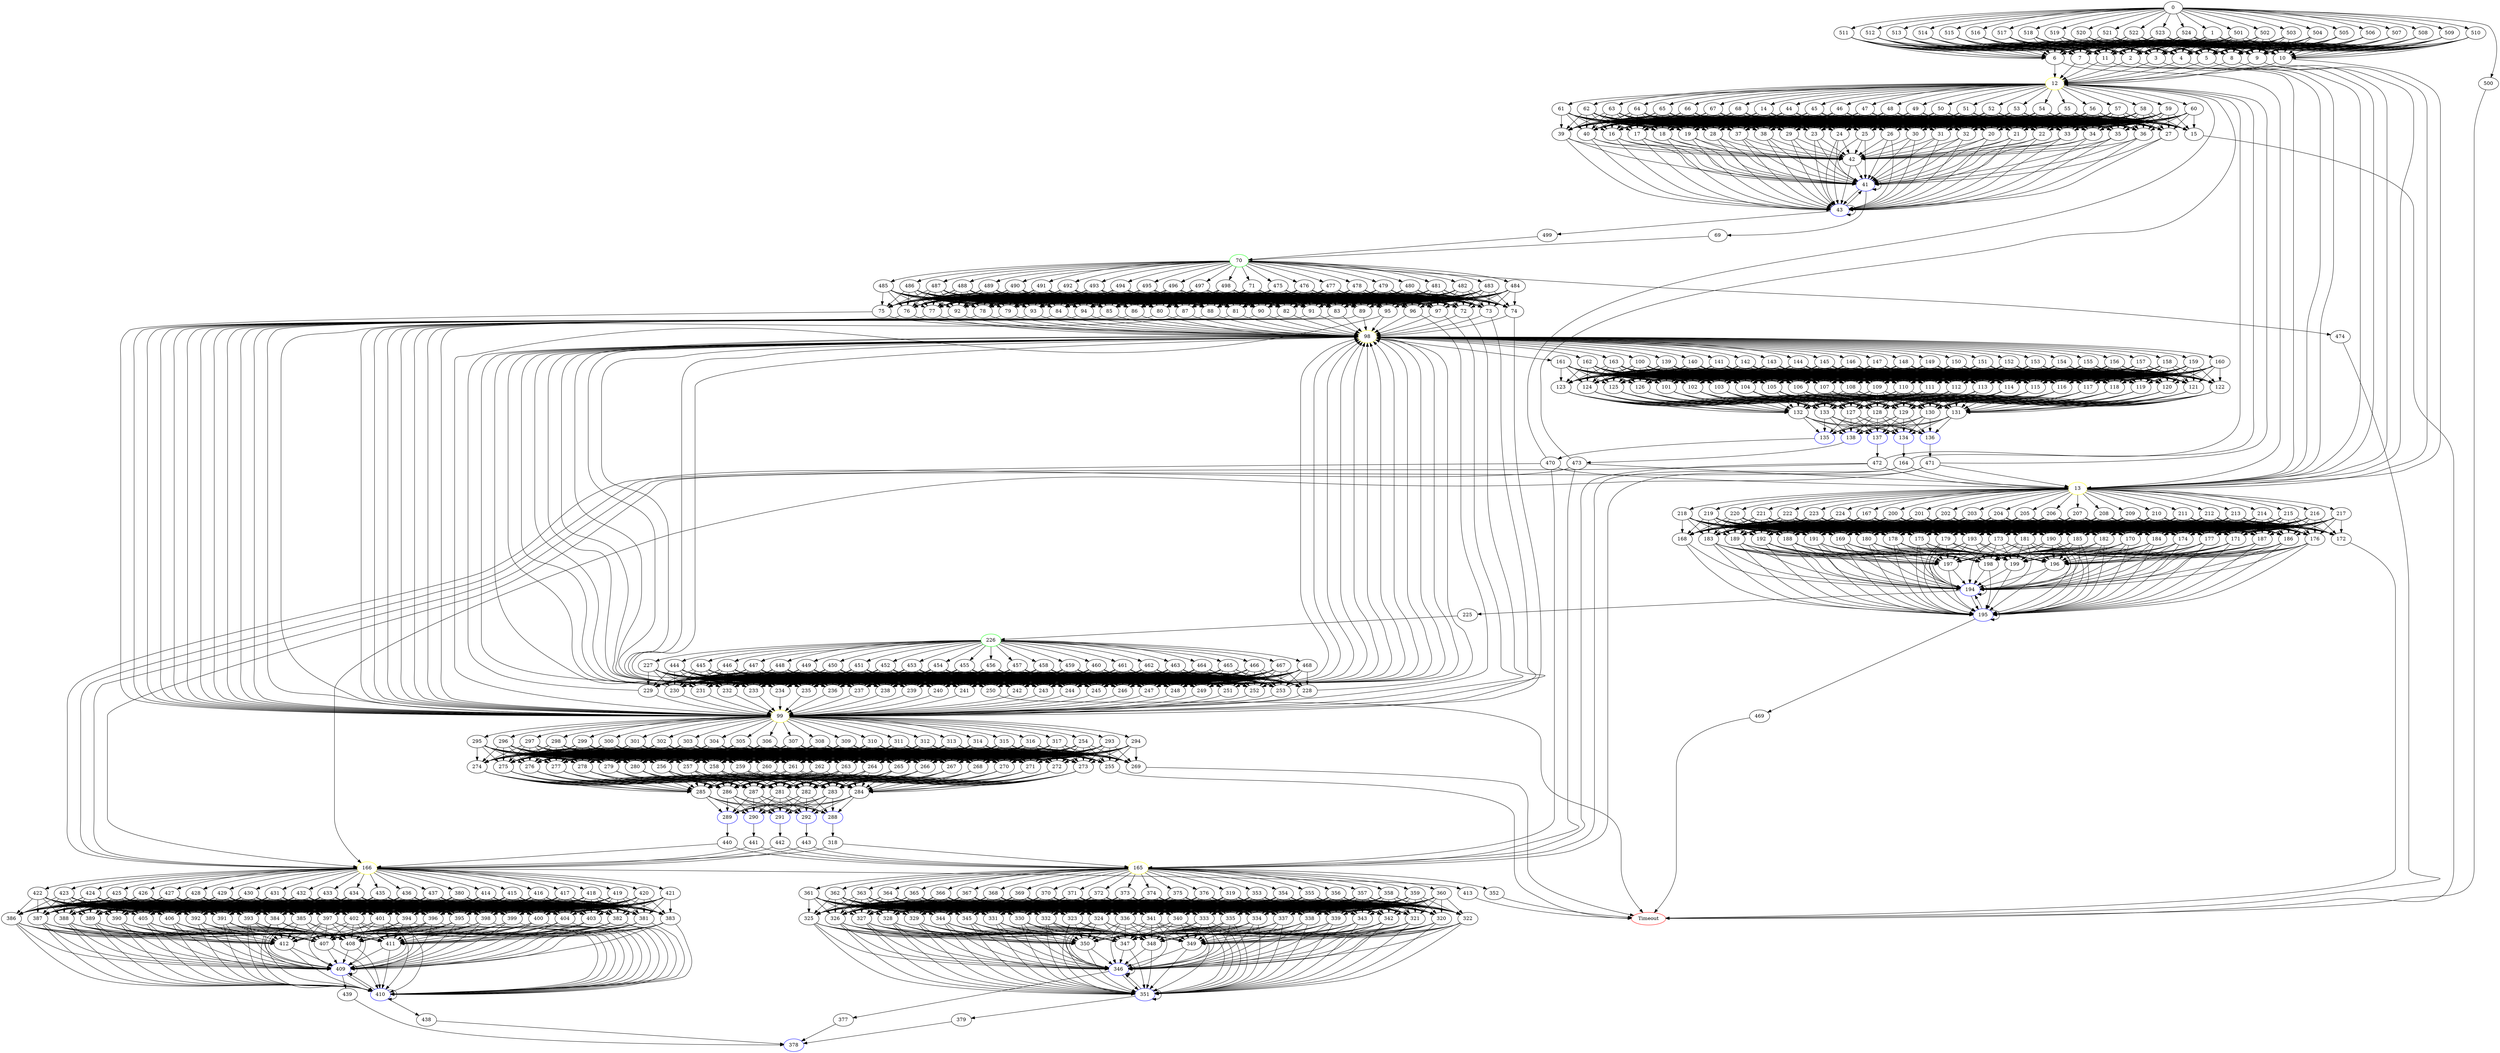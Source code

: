 digraph G {
	0 -> 1;
	0 -> 500;
	0 -> 501;
	0 -> 502;
	0 -> 503;
	0 -> 504;
	0 -> 505;
	0 -> 506;
	0 -> 507;
	0 -> 508;
	0 -> 509;
	0 -> 510;
	0 -> 511;
	0 -> 512;
	0 -> 513;
	0 -> 514;
	0 -> 515;
	0 -> 516;
	0 -> 517;
	0 -> 518;
	0 -> 519;
	0 -> 520;
	0 -> 521;
	0 -> 522;
	0 -> 523;
	0 -> 524;
	1 -> 2;
	1 -> 3;
	1 -> 4;
	1 -> 5;
	1 -> 6;
	1 -> 7;
	1 -> 8;
	1 -> 9;
	1 -> 10;
	1 -> 11;
	2 -> "12";
12 [color=yellow];
	2 -> "13";
13 [color=yellow];
	3 -> "12";
12 [color=yellow];
	3 -> "13";
13 [color=yellow];
	4 -> "12";
12 [color=yellow];
	4 -> "13";
13 [color=yellow];
	5 -> "12";
12 [color=yellow];
	5 -> "13";
13 [color=yellow];
	6 -> "12";
12 [color=yellow];
	6 -> "13";
13 [color=yellow];
	7 -> "12";
12 [color=yellow];
	7 -> "13";
13 [color=yellow];
	8 -> "12";
12 [color=yellow];
	8 -> "13";
13 [color=yellow];
	9 -> "12";
12 [color=yellow];
	9 -> "13";
13 [color=yellow];
	10 -> "12";
12 [color=yellow];
	10 -> "13";
13 [color=yellow];
	11 -> "12";
12 [color=yellow];
	11 -> "13";
13 [color=yellow];
	12 -> 14;
	12 -> 44;
	12 -> 45;
	12 -> 46;
	12 -> 47;
	12 -> 48;
	12 -> 49;
	12 -> 50;
	12 -> 51;
	12 -> 52;
	12 -> 53;
	12 -> 54;
	12 -> 55;
	12 -> 56;
	12 -> 57;
	12 -> 58;
	12 -> 59;
	12 -> 60;
	12 -> 61;
	12 -> 62;
	12 -> 63;
	12 -> 64;
	12 -> 65;
	12 -> 66;
	12 -> 67;
	12 -> 68;
	13 -> 167;
	13 -> 200;
	13 -> 201;
	13 -> 202;
	13 -> 203;
	13 -> 204;
	13 -> 205;
	13 -> 206;
	13 -> 207;
	13 -> 208;
	13 -> 209;
	13 -> 210;
	13 -> 211;
	13 -> 212;
	13 -> 213;
	13 -> 214;
	13 -> 215;
	13 -> 216;
	13 -> 217;
	13 -> 218;
	13 -> 219;
	13 -> 220;
	13 -> 221;
	13 -> 222;
	13 -> 223;
	13 -> 224;
	14 -> 15;
	14 -> 16;
	14 -> 17;
	14 -> 18;
	14 -> 19;
	14 -> 20;
	14 -> 21;
	14 -> 22;
	14 -> 23;
	14 -> 24;
	14 -> 25;
	14 -> 26;
	14 -> 27;
	14 -> 28;
	14 -> 29;
	14 -> 30;
	14 -> 31;
	14 -> 32;
	14 -> 33;
	14 -> 34;
	14 -> 35;
	14 -> 36;
	14 -> 37;
	14 -> 38;
	14 -> 39;
	14 -> 40;
	15 -> "Timeout";
Timeout [color=red];
	16 -> "41";
41 [color=blue];
	16 -> 42;
	16 -> "43";
43 [color=blue];
	17 -> "41";
41 [color=blue];
	17 -> 42;
	17 -> "43";
43 [color=blue];
	18 -> "41";
41 [color=blue];
	18 -> 42;
	18 -> "43";
43 [color=blue];
	19 -> "41";
41 [color=blue];
	19 -> 42;
	19 -> "43";
43 [color=blue];
	20 -> "41";
41 [color=blue];
	20 -> 42;
	20 -> "43";
43 [color=blue];
	21 -> "41";
41 [color=blue];
	21 -> 42;
	21 -> "43";
43 [color=blue];
	22 -> "41";
41 [color=blue];
	22 -> 42;
	22 -> "43";
43 [color=blue];
	23 -> "41";
41 [color=blue];
	23 -> 42;
	23 -> "43";
43 [color=blue];
	24 -> "41";
41 [color=blue];
	24 -> 42;
	24 -> "43";
43 [color=blue];
	25 -> "41";
41 [color=blue];
	25 -> 42;
	25 -> "43";
43 [color=blue];
	26 -> "41";
41 [color=blue];
	26 -> 42;
	26 -> "43";
43 [color=blue];
	27 -> "41";
41 [color=blue];
	27 -> "43";
43 [color=blue];
	28 -> "41";
41 [color=blue];
	28 -> 42;
	28 -> "43";
43 [color=blue];
	29 -> "41";
41 [color=blue];
	29 -> 42;
	29 -> "43";
43 [color=blue];
	30 -> "41";
41 [color=blue];
	30 -> 42;
	30 -> "43";
43 [color=blue];
	31 -> "41";
41 [color=blue];
	31 -> 42;
	31 -> "43";
43 [color=blue];
	32 -> "41";
41 [color=blue];
	32 -> 42;
	32 -> "43";
43 [color=blue];
	33 -> "41";
41 [color=blue];
	33 -> 42;
	33 -> "43";
43 [color=blue];
	34 -> "41";
41 [color=blue];
	34 -> 42;
	34 -> "43";
43 [color=blue];
	35 -> "41";
41 [color=blue];
	35 -> 42;
	35 -> "43";
43 [color=blue];
	36 -> "41";
41 [color=blue];
	36 -> 42;
	36 -> "43";
43 [color=blue];
	37 -> "41";
41 [color=blue];
	37 -> 42;
	37 -> "43";
43 [color=blue];
	38 -> "41";
41 [color=blue];
	38 -> 42;
	38 -> "43";
43 [color=blue];
	39 -> "41";
41 [color=blue];
	39 -> 42;
	39 -> "43";
43 [color=blue];
	40 -> "41";
41 [color=blue];
	40 -> 42;
	40 -> "43";
43 [color=blue];
	41 -> "41";
41 [color=blue];
	41 -> "43";
43 [color=blue];
	41 -> 69;
	42 -> "41";
41 [color=blue];
	42 -> "43";
43 [color=blue];
	43 -> "41";
41 [color=blue];
	43 -> "43";
43 [color=blue];
	43 -> 499;
	44 -> 15;
	44 -> 16;
	44 -> 17;
	44 -> 18;
	44 -> 19;
	44 -> 20;
	44 -> 21;
	44 -> 22;
	44 -> 23;
	44 -> 24;
	44 -> 25;
	44 -> 26;
	44 -> 27;
	44 -> 28;
	44 -> 29;
	44 -> 30;
	44 -> 31;
	44 -> 32;
	44 -> 33;
	44 -> 34;
	44 -> 35;
	44 -> 36;
	44 -> 37;
	44 -> 38;
	44 -> 39;
	44 -> 40;
	45 -> 15;
	45 -> 16;
	45 -> 17;
	45 -> 18;
	45 -> 19;
	45 -> 20;
	45 -> 21;
	45 -> 22;
	45 -> 23;
	45 -> 24;
	45 -> 25;
	45 -> 26;
	45 -> 27;
	45 -> 28;
	45 -> 29;
	45 -> 30;
	45 -> 31;
	45 -> 32;
	45 -> 33;
	45 -> 34;
	45 -> 35;
	45 -> 36;
	45 -> 37;
	45 -> 38;
	45 -> 39;
	45 -> 40;
	46 -> 15;
	46 -> 16;
	46 -> 17;
	46 -> 18;
	46 -> 19;
	46 -> 20;
	46 -> 21;
	46 -> 22;
	46 -> 23;
	46 -> 24;
	46 -> 25;
	46 -> 26;
	46 -> 27;
	46 -> 28;
	46 -> 29;
	46 -> 30;
	46 -> 31;
	46 -> 32;
	46 -> 33;
	46 -> 34;
	46 -> 35;
	46 -> 36;
	46 -> 37;
	46 -> 38;
	46 -> 39;
	46 -> 40;
	47 -> 15;
	47 -> 16;
	47 -> 17;
	47 -> 18;
	47 -> 19;
	47 -> 20;
	47 -> 21;
	47 -> 22;
	47 -> 23;
	47 -> 24;
	47 -> 25;
	47 -> 26;
	47 -> 27;
	47 -> 28;
	47 -> 29;
	47 -> 30;
	47 -> 31;
	47 -> 32;
	47 -> 33;
	47 -> 34;
	47 -> 35;
	47 -> 36;
	47 -> 37;
	47 -> 38;
	47 -> 39;
	47 -> 40;
	48 -> 15;
	48 -> 16;
	48 -> 17;
	48 -> 18;
	48 -> 19;
	48 -> 20;
	48 -> 21;
	48 -> 22;
	48 -> 23;
	48 -> 24;
	48 -> 25;
	48 -> 26;
	48 -> 27;
	48 -> 28;
	48 -> 29;
	48 -> 30;
	48 -> 31;
	48 -> 32;
	48 -> 33;
	48 -> 34;
	48 -> 35;
	48 -> 36;
	48 -> 37;
	48 -> 38;
	48 -> 39;
	48 -> 40;
	49 -> 15;
	49 -> 16;
	49 -> 17;
	49 -> 18;
	49 -> 19;
	49 -> 20;
	49 -> 21;
	49 -> 22;
	49 -> 23;
	49 -> 24;
	49 -> 25;
	49 -> 26;
	49 -> 27;
	49 -> 28;
	49 -> 29;
	49 -> 30;
	49 -> 31;
	49 -> 32;
	49 -> 33;
	49 -> 34;
	49 -> 35;
	49 -> 36;
	49 -> 37;
	49 -> 38;
	49 -> 39;
	49 -> 40;
	50 -> 15;
	50 -> 16;
	50 -> 17;
	50 -> 18;
	50 -> 19;
	50 -> 20;
	50 -> 21;
	50 -> 22;
	50 -> 23;
	50 -> 24;
	50 -> 25;
	50 -> 26;
	50 -> 27;
	50 -> 28;
	50 -> 29;
	50 -> 30;
	50 -> 31;
	50 -> 32;
	50 -> 33;
	50 -> 34;
	50 -> 35;
	50 -> 36;
	50 -> 37;
	50 -> 38;
	50 -> 39;
	50 -> 40;
	51 -> 15;
	51 -> 16;
	51 -> 17;
	51 -> 18;
	51 -> 19;
	51 -> 20;
	51 -> 21;
	51 -> 22;
	51 -> 23;
	51 -> 24;
	51 -> 25;
	51 -> 26;
	51 -> 27;
	51 -> 28;
	51 -> 29;
	51 -> 30;
	51 -> 31;
	51 -> 32;
	51 -> 33;
	51 -> 34;
	51 -> 35;
	51 -> 36;
	51 -> 37;
	51 -> 38;
	51 -> 39;
	51 -> 40;
	52 -> 15;
	52 -> 16;
	52 -> 17;
	52 -> 18;
	52 -> 19;
	52 -> 20;
	52 -> 21;
	52 -> 22;
	52 -> 23;
	52 -> 24;
	52 -> 25;
	52 -> 26;
	52 -> 27;
	52 -> 28;
	52 -> 29;
	52 -> 30;
	52 -> 31;
	52 -> 32;
	52 -> 33;
	52 -> 34;
	52 -> 35;
	52 -> 36;
	52 -> 37;
	52 -> 38;
	52 -> 39;
	52 -> 40;
	53 -> 15;
	53 -> 16;
	53 -> 17;
	53 -> 18;
	53 -> 19;
	53 -> 20;
	53 -> 21;
	53 -> 22;
	53 -> 23;
	53 -> 24;
	53 -> 25;
	53 -> 26;
	53 -> 27;
	53 -> 28;
	53 -> 29;
	53 -> 30;
	53 -> 31;
	53 -> 32;
	53 -> 33;
	53 -> 34;
	53 -> 35;
	53 -> 36;
	53 -> 37;
	53 -> 38;
	53 -> 39;
	53 -> 40;
	54 -> 15;
	54 -> 16;
	54 -> 17;
	54 -> 18;
	54 -> 19;
	54 -> 20;
	54 -> 21;
	54 -> 22;
	54 -> 23;
	54 -> 24;
	54 -> 25;
	54 -> 26;
	54 -> 27;
	54 -> 28;
	54 -> 29;
	54 -> 30;
	54 -> 31;
	54 -> 32;
	54 -> 33;
	54 -> 34;
	54 -> 35;
	54 -> 36;
	54 -> 37;
	54 -> 38;
	54 -> 39;
	54 -> 40;
	55 -> 15;
	55 -> 16;
	55 -> 17;
	55 -> 18;
	55 -> 19;
	55 -> 20;
	55 -> 21;
	55 -> 22;
	55 -> 23;
	55 -> 24;
	55 -> 25;
	55 -> 26;
	55 -> 27;
	55 -> 28;
	55 -> 29;
	55 -> 30;
	55 -> 31;
	55 -> 32;
	55 -> 33;
	55 -> 34;
	55 -> 35;
	55 -> 36;
	55 -> 37;
	55 -> 38;
	55 -> 39;
	55 -> 40;
	56 -> 15;
	56 -> 16;
	56 -> 17;
	56 -> 18;
	56 -> 19;
	56 -> 20;
	56 -> 21;
	56 -> 22;
	56 -> 23;
	56 -> 24;
	56 -> 25;
	56 -> 26;
	56 -> 27;
	56 -> 28;
	56 -> 29;
	56 -> 30;
	56 -> 31;
	56 -> 32;
	56 -> 33;
	56 -> 34;
	56 -> 35;
	56 -> 36;
	56 -> 37;
	56 -> 38;
	56 -> 39;
	56 -> 40;
	57 -> 15;
	57 -> 16;
	57 -> 17;
	57 -> 18;
	57 -> 19;
	57 -> 20;
	57 -> 21;
	57 -> 22;
	57 -> 23;
	57 -> 24;
	57 -> 25;
	57 -> 26;
	57 -> 27;
	57 -> 28;
	57 -> 29;
	57 -> 30;
	57 -> 31;
	57 -> 32;
	57 -> 33;
	57 -> 34;
	57 -> 35;
	57 -> 36;
	57 -> 37;
	57 -> 38;
	57 -> 39;
	57 -> 40;
	58 -> 15;
	58 -> 16;
	58 -> 17;
	58 -> 18;
	58 -> 19;
	58 -> 20;
	58 -> 21;
	58 -> 22;
	58 -> 23;
	58 -> 24;
	58 -> 25;
	58 -> 26;
	58 -> 27;
	58 -> 28;
	58 -> 29;
	58 -> 30;
	58 -> 31;
	58 -> 32;
	58 -> 33;
	58 -> 34;
	58 -> 35;
	58 -> 36;
	58 -> 37;
	58 -> 38;
	58 -> 39;
	58 -> 40;
	59 -> 15;
	59 -> 16;
	59 -> 17;
	59 -> 18;
	59 -> 19;
	59 -> 20;
	59 -> 21;
	59 -> 22;
	59 -> 23;
	59 -> 24;
	59 -> 25;
	59 -> 26;
	59 -> 27;
	59 -> 28;
	59 -> 29;
	59 -> 30;
	59 -> 31;
	59 -> 32;
	59 -> 33;
	59 -> 34;
	59 -> 35;
	59 -> 36;
	59 -> 37;
	59 -> 38;
	59 -> 39;
	59 -> 40;
	60 -> 15;
	60 -> 16;
	60 -> 17;
	60 -> 18;
	60 -> 19;
	60 -> 20;
	60 -> 21;
	60 -> 22;
	60 -> 23;
	60 -> 24;
	60 -> 25;
	60 -> 26;
	60 -> 27;
	60 -> 28;
	60 -> 29;
	60 -> 30;
	60 -> 31;
	60 -> 32;
	60 -> 33;
	60 -> 34;
	60 -> 35;
	60 -> 36;
	60 -> 37;
	60 -> 38;
	60 -> 39;
	60 -> 40;
	61 -> 15;
	61 -> 16;
	61 -> 17;
	61 -> 18;
	61 -> 19;
	61 -> 20;
	61 -> 21;
	61 -> 22;
	61 -> 23;
	61 -> 24;
	61 -> 25;
	61 -> 26;
	61 -> 27;
	61 -> 28;
	61 -> 29;
	61 -> 30;
	61 -> 31;
	61 -> 32;
	61 -> 33;
	61 -> 34;
	61 -> 35;
	61 -> 36;
	61 -> 37;
	61 -> 38;
	61 -> 39;
	61 -> 40;
	62 -> 15;
	62 -> 16;
	62 -> 17;
	62 -> 18;
	62 -> 19;
	62 -> 20;
	62 -> 21;
	62 -> 22;
	62 -> 23;
	62 -> 24;
	62 -> 25;
	62 -> 26;
	62 -> 27;
	62 -> 28;
	62 -> 29;
	62 -> 30;
	62 -> 31;
	62 -> 32;
	62 -> 33;
	62 -> 34;
	62 -> 35;
	62 -> 36;
	62 -> 37;
	62 -> 38;
	62 -> 39;
	62 -> 40;
	63 -> 15;
	63 -> 16;
	63 -> 17;
	63 -> 18;
	63 -> 19;
	63 -> 20;
	63 -> 21;
	63 -> 22;
	63 -> 23;
	63 -> 24;
	63 -> 25;
	63 -> 26;
	63 -> 27;
	63 -> 28;
	63 -> 29;
	63 -> 30;
	63 -> 31;
	63 -> 32;
	63 -> 33;
	63 -> 34;
	63 -> 35;
	63 -> 36;
	63 -> 37;
	63 -> 38;
	63 -> 39;
	63 -> 40;
	64 -> 15;
	64 -> 16;
	64 -> 17;
	64 -> 18;
	64 -> 19;
	64 -> 20;
	64 -> 21;
	64 -> 22;
	64 -> 23;
	64 -> 24;
	64 -> 25;
	64 -> 26;
	64 -> 27;
	64 -> 28;
	64 -> 29;
	64 -> 30;
	64 -> 31;
	64 -> 32;
	64 -> 33;
	64 -> 34;
	64 -> 35;
	64 -> 36;
	64 -> 37;
	64 -> 38;
	64 -> 39;
	64 -> 40;
	65 -> 15;
	65 -> 16;
	65 -> 17;
	65 -> 18;
	65 -> 19;
	65 -> 20;
	65 -> 21;
	65 -> 22;
	65 -> 23;
	65 -> 24;
	65 -> 25;
	65 -> 26;
	65 -> 27;
	65 -> 28;
	65 -> 29;
	65 -> 30;
	65 -> 31;
	65 -> 32;
	65 -> 33;
	65 -> 34;
	65 -> 35;
	65 -> 36;
	65 -> 37;
	65 -> 38;
	65 -> 39;
	65 -> 40;
	66 -> 15;
	66 -> 16;
	66 -> 17;
	66 -> 18;
	66 -> 19;
	66 -> 20;
	66 -> 21;
	66 -> 22;
	66 -> 23;
	66 -> 24;
	66 -> 25;
	66 -> 26;
	66 -> 27;
	66 -> 28;
	66 -> 29;
	66 -> 30;
	66 -> 31;
	66 -> 32;
	66 -> 33;
	66 -> 34;
	66 -> 35;
	66 -> 36;
	66 -> 37;
	66 -> 38;
	66 -> 39;
	66 -> 40;
	67 -> 15;
	67 -> 16;
	67 -> 17;
	67 -> 18;
	67 -> 19;
	67 -> 20;
	67 -> 21;
	67 -> 22;
	67 -> 23;
	67 -> 24;
	67 -> 25;
	67 -> 26;
	67 -> 27;
	67 -> 28;
	67 -> 29;
	67 -> 30;
	67 -> 31;
	67 -> 32;
	67 -> 33;
	67 -> 34;
	67 -> 35;
	67 -> 36;
	67 -> 37;
	67 -> 38;
	67 -> 39;
	67 -> 40;
	68 -> 15;
	68 -> 16;
	68 -> 17;
	68 -> 18;
	68 -> 19;
	68 -> 20;
	68 -> 21;
	68 -> 22;
	68 -> 23;
	68 -> 24;
	68 -> 25;
	68 -> 26;
	68 -> 27;
	68 -> 28;
	68 -> 29;
	68 -> 30;
	68 -> 31;
	68 -> 32;
	68 -> 33;
	68 -> 34;
	68 -> 35;
	68 -> 36;
	68 -> 37;
	68 -> 38;
	68 -> 39;
	68 -> 40;
	69 -> "70";
70 [color=green];
	70 -> 71;
	70 -> 474;
	70 -> 475;
	70 -> 476;
	70 -> 477;
	70 -> 478;
	70 -> 479;
	70 -> 480;
	70 -> 481;
	70 -> 482;
	70 -> 483;
	70 -> 484;
	70 -> 485;
	70 -> 486;
	70 -> 487;
	70 -> 488;
	70 -> 489;
	70 -> 490;
	70 -> 491;
	70 -> 492;
	70 -> 493;
	70 -> 494;
	70 -> 495;
	70 -> 496;
	70 -> 497;
	70 -> 498;
	71 -> 72;
	71 -> 73;
	71 -> 74;
	71 -> 75;
	71 -> 76;
	71 -> 77;
	71 -> 78;
	71 -> 79;
	71 -> 80;
	71 -> 81;
	71 -> 82;
	71 -> 83;
	71 -> 84;
	71 -> 85;
	71 -> 86;
	71 -> 87;
	71 -> 88;
	71 -> 89;
	71 -> 90;
	71 -> 91;
	71 -> 92;
	71 -> 93;
	71 -> 94;
	71 -> 95;
	71 -> 96;
	71 -> 97;
	72 -> "98";
98 [color=yellow];
	72 -> "99";
99 [color=yellow];
	73 -> "98";
98 [color=yellow];
	73 -> "99";
99 [color=yellow];
	74 -> "98";
98 [color=yellow];
	74 -> "99";
99 [color=yellow];
	75 -> "98";
98 [color=yellow];
	75 -> "99";
99 [color=yellow];
	76 -> "98";
98 [color=yellow];
	76 -> "99";
99 [color=yellow];
	77 -> "98";
98 [color=yellow];
	77 -> "99";
99 [color=yellow];
	78 -> "98";
98 [color=yellow];
	78 -> "99";
99 [color=yellow];
	79 -> "98";
98 [color=yellow];
	79 -> "99";
99 [color=yellow];
	80 -> "98";
98 [color=yellow];
	80 -> "99";
99 [color=yellow];
	81 -> "98";
98 [color=yellow];
	81 -> "99";
99 [color=yellow];
	82 -> "98";
98 [color=yellow];
	82 -> "99";
99 [color=yellow];
	83 -> "98";
98 [color=yellow];
	83 -> "99";
99 [color=yellow];
	84 -> "98";
98 [color=yellow];
	84 -> "99";
99 [color=yellow];
	85 -> "98";
98 [color=yellow];
	85 -> "99";
99 [color=yellow];
	86 -> "98";
98 [color=yellow];
	86 -> "99";
99 [color=yellow];
	87 -> "98";
98 [color=yellow];
	87 -> "99";
99 [color=yellow];
	88 -> "98";
98 [color=yellow];
	88 -> "99";
99 [color=yellow];
	89 -> "98";
98 [color=yellow];
	89 -> "99";
99 [color=yellow];
	90 -> "98";
98 [color=yellow];
	90 -> "99";
99 [color=yellow];
	91 -> "98";
98 [color=yellow];
	91 -> "99";
99 [color=yellow];
	92 -> "98";
98 [color=yellow];
	92 -> "99";
99 [color=yellow];
	93 -> "98";
98 [color=yellow];
	93 -> "99";
99 [color=yellow];
	94 -> "98";
98 [color=yellow];
	94 -> "99";
99 [color=yellow];
	95 -> "98";
98 [color=yellow];
	95 -> "99";
99 [color=yellow];
	96 -> "98";
98 [color=yellow];
	96 -> "99";
99 [color=yellow];
	97 -> "98";
98 [color=yellow];
	97 -> "99";
99 [color=yellow];
	98 -> 100;
	98 -> 139;
	98 -> 140;
	98 -> 141;
	98 -> 142;
	98 -> 143;
	98 -> 144;
	98 -> 145;
	98 -> 146;
	98 -> 147;
	98 -> 148;
	98 -> 149;
	98 -> 150;
	98 -> 151;
	98 -> 152;
	98 -> 153;
	98 -> 154;
	98 -> 155;
	98 -> 156;
	98 -> 157;
	98 -> 158;
	98 -> 159;
	98 -> 160;
	98 -> 161;
	98 -> 162;
	98 -> 163;
	99 -> 254;
	99 -> 293;
	99 -> 294;
	99 -> 295;
	99 -> 296;
	99 -> 297;
	99 -> 298;
	99 -> 299;
	99 -> 300;
	99 -> 301;
	99 -> 302;
	99 -> 303;
	99 -> 304;
	99 -> 305;
	99 -> 306;
	99 -> 307;
	99 -> 308;
	99 -> 309;
	99 -> 310;
	99 -> 311;
	99 -> 312;
	99 -> 313;
	99 -> 314;
	99 -> 315;
	99 -> 316;
	99 -> 317;
	100 -> 101;
	100 -> 102;
	100 -> 103;
	100 -> 104;
	100 -> 105;
	100 -> 106;
	100 -> 107;
	100 -> 108;
	100 -> 109;
	100 -> 110;
	100 -> 111;
	100 -> 112;
	100 -> 113;
	100 -> 114;
	100 -> 115;
	100 -> 116;
	100 -> 117;
	100 -> 118;
	100 -> 119;
	100 -> 120;
	100 -> 121;
	100 -> 122;
	100 -> 123;
	100 -> 124;
	100 -> 125;
	100 -> 126;
	101 -> 127;
	101 -> 128;
	101 -> 129;
	101 -> 130;
	101 -> 131;
	101 -> 132;
	101 -> 133;
	102 -> 127;
	102 -> 128;
	102 -> 129;
	102 -> 130;
	102 -> 131;
	102 -> 132;
	102 -> 133;
	103 -> 127;
	103 -> 128;
	103 -> 129;
	103 -> 130;
	103 -> 131;
	103 -> 132;
	103 -> 133;
	104 -> 127;
	104 -> 128;
	104 -> 129;
	104 -> 130;
	104 -> 131;
	104 -> 132;
	104 -> 133;
	105 -> 127;
	105 -> 128;
	105 -> 129;
	105 -> 130;
	105 -> 131;
	105 -> 132;
	105 -> 133;
	106 -> 127;
	106 -> 128;
	106 -> 129;
	106 -> 130;
	106 -> 131;
	106 -> 132;
	106 -> 133;
	107 -> 127;
	107 -> 128;
	107 -> 129;
	107 -> 130;
	107 -> 131;
	107 -> 132;
	107 -> 133;
	108 -> 127;
	108 -> 128;
	108 -> 129;
	108 -> 130;
	108 -> 131;
	108 -> 132;
	108 -> 133;
	109 -> 127;
	109 -> 128;
	109 -> 129;
	109 -> 130;
	109 -> 131;
	109 -> 132;
	109 -> 133;
	110 -> 127;
	110 -> 128;
	110 -> 129;
	110 -> 130;
	110 -> 131;
	110 -> 132;
	110 -> 133;
	111 -> 127;
	111 -> 128;
	111 -> 129;
	111 -> 130;
	111 -> 131;
	111 -> 132;
	111 -> 133;
	112 -> 127;
	112 -> 128;
	112 -> 129;
	112 -> 130;
	112 -> 131;
	112 -> 132;
	112 -> 133;
	113 -> 127;
	113 -> 128;
	113 -> 129;
	113 -> 130;
	113 -> 131;
	113 -> 132;
	113 -> 133;
	114 -> 127;
	114 -> 128;
	114 -> 129;
	114 -> 130;
	114 -> 131;
	114 -> 132;
	114 -> 133;
	115 -> 127;
	115 -> 128;
	115 -> 129;
	115 -> 130;
	115 -> 131;
	115 -> 132;
	115 -> 133;
	116 -> 127;
	116 -> 128;
	116 -> 129;
	116 -> 130;
	116 -> 131;
	116 -> 132;
	116 -> 133;
	117 -> 127;
	117 -> 128;
	117 -> 129;
	117 -> 130;
	117 -> 131;
	117 -> 132;
	117 -> 133;
	118 -> 127;
	118 -> 128;
	118 -> 129;
	118 -> 130;
	118 -> 131;
	118 -> 132;
	118 -> 133;
	119 -> 127;
	119 -> 128;
	119 -> 129;
	119 -> 130;
	119 -> 131;
	119 -> 132;
	119 -> 133;
	120 -> 127;
	120 -> 128;
	120 -> 129;
	120 -> 130;
	120 -> 131;
	120 -> 132;
	120 -> 133;
	121 -> 127;
	121 -> 128;
	121 -> 129;
	121 -> 130;
	121 -> 131;
	121 -> 132;
	121 -> 133;
	122 -> 127;
	122 -> 128;
	122 -> 129;
	122 -> 130;
	122 -> 131;
	122 -> 132;
	122 -> 133;
	123 -> 127;
	123 -> 128;
	123 -> 129;
	123 -> 130;
	123 -> 131;
	123 -> 132;
	123 -> 133;
	124 -> 127;
	124 -> 128;
	124 -> 129;
	124 -> 130;
	124 -> 131;
	124 -> 132;
	124 -> 133;
	125 -> 127;
	125 -> 128;
	125 -> 129;
	125 -> 130;
	125 -> 131;
	125 -> 132;
	125 -> 133;
	126 -> 127;
	126 -> 128;
	126 -> 129;
	126 -> 130;
	126 -> 131;
	126 -> 132;
	126 -> 133;
	127 -> "134";
134 [color=blue];
	127 -> "135";
135 [color=blue];
	127 -> "136";
136 [color=blue];
	127 -> "137";
137 [color=blue];
	127 -> "138";
138 [color=blue];
	128 -> "134";
134 [color=blue];
	128 -> "135";
135 [color=blue];
	128 -> "136";
136 [color=blue];
	128 -> "137";
137 [color=blue];
	128 -> "138";
138 [color=blue];
	129 -> "134";
134 [color=blue];
	129 -> "135";
135 [color=blue];
	129 -> "136";
136 [color=blue];
	129 -> "137";
137 [color=blue];
	129 -> "138";
138 [color=blue];
	130 -> "134";
134 [color=blue];
	130 -> "135";
135 [color=blue];
	130 -> "136";
136 [color=blue];
	130 -> "137";
137 [color=blue];
	130 -> "138";
138 [color=blue];
	131 -> "134";
134 [color=blue];
	131 -> "135";
135 [color=blue];
	131 -> "136";
136 [color=blue];
	131 -> "137";
137 [color=blue];
	131 -> "138";
138 [color=blue];
	132 -> "134";
134 [color=blue];
	132 -> "135";
135 [color=blue];
	132 -> "136";
136 [color=blue];
	132 -> "137";
137 [color=blue];
	132 -> "138";
138 [color=blue];
	133 -> "134";
134 [color=blue];
	133 -> "135";
135 [color=blue];
	133 -> "136";
136 [color=blue];
	133 -> "137";
137 [color=blue];
	133 -> "138";
138 [color=blue];
	134 -> 164;
	135 -> 470;
	136 -> 471;
	137 -> 472;
	138 -> 473;
	139 -> 101;
	139 -> 102;
	139 -> 103;
	139 -> 104;
	139 -> 105;
	139 -> 106;
	139 -> 107;
	139 -> 108;
	139 -> 109;
	139 -> 110;
	139 -> 111;
	139 -> 112;
	139 -> 113;
	139 -> 114;
	139 -> 115;
	139 -> 116;
	139 -> 117;
	139 -> 118;
	139 -> 119;
	139 -> 120;
	139 -> 121;
	139 -> 122;
	139 -> 123;
	139 -> 124;
	139 -> 125;
	139 -> 126;
	140 -> 101;
	140 -> 102;
	140 -> 103;
	140 -> 104;
	140 -> 105;
	140 -> 106;
	140 -> 107;
	140 -> 108;
	140 -> 109;
	140 -> 110;
	140 -> 111;
	140 -> 112;
	140 -> 113;
	140 -> 114;
	140 -> 115;
	140 -> 116;
	140 -> 117;
	140 -> 118;
	140 -> 119;
	140 -> 120;
	140 -> 121;
	140 -> 122;
	140 -> 123;
	140 -> 124;
	140 -> 125;
	140 -> 126;
	141 -> 101;
	141 -> 102;
	141 -> 103;
	141 -> 104;
	141 -> 105;
	141 -> 106;
	141 -> 107;
	141 -> 108;
	141 -> 109;
	141 -> 110;
	141 -> 111;
	141 -> 112;
	141 -> 113;
	141 -> 114;
	141 -> 115;
	141 -> 116;
	141 -> 117;
	141 -> 118;
	141 -> 119;
	141 -> 120;
	141 -> 121;
	141 -> 122;
	141 -> 123;
	141 -> 124;
	141 -> 125;
	141 -> 126;
	142 -> 101;
	142 -> 102;
	142 -> 103;
	142 -> 104;
	142 -> 105;
	142 -> 106;
	142 -> 107;
	142 -> 108;
	142 -> 109;
	142 -> 110;
	142 -> 111;
	142 -> 112;
	142 -> 113;
	142 -> 114;
	142 -> 115;
	142 -> 116;
	142 -> 117;
	142 -> 118;
	142 -> 119;
	142 -> 120;
	142 -> 121;
	142 -> 122;
	142 -> 123;
	142 -> 124;
	142 -> 125;
	142 -> 126;
	143 -> 101;
	143 -> 102;
	143 -> 103;
	143 -> 104;
	143 -> 105;
	143 -> 106;
	143 -> 107;
	143 -> 108;
	143 -> 109;
	143 -> 110;
	143 -> 111;
	143 -> 112;
	143 -> 113;
	143 -> 114;
	143 -> 115;
	143 -> 116;
	143 -> 117;
	143 -> 118;
	143 -> 119;
	143 -> 120;
	143 -> 121;
	143 -> 122;
	143 -> 123;
	143 -> 124;
	143 -> 125;
	143 -> 126;
	144 -> 101;
	144 -> 102;
	144 -> 103;
	144 -> 104;
	144 -> 105;
	144 -> 106;
	144 -> 107;
	144 -> 108;
	144 -> 109;
	144 -> 110;
	144 -> 111;
	144 -> 112;
	144 -> 113;
	144 -> 114;
	144 -> 115;
	144 -> 116;
	144 -> 117;
	144 -> 118;
	144 -> 119;
	144 -> 120;
	144 -> 121;
	144 -> 122;
	144 -> 123;
	144 -> 124;
	144 -> 125;
	144 -> 126;
	145 -> 101;
	145 -> 102;
	145 -> 103;
	145 -> 104;
	145 -> 105;
	145 -> 106;
	145 -> 107;
	145 -> 108;
	145 -> 109;
	145 -> 110;
	145 -> 111;
	145 -> 112;
	145 -> 113;
	145 -> 114;
	145 -> 115;
	145 -> 116;
	145 -> 117;
	145 -> 118;
	145 -> 119;
	145 -> 120;
	145 -> 121;
	145 -> 122;
	145 -> 123;
	145 -> 124;
	145 -> 125;
	145 -> 126;
	146 -> 101;
	146 -> 102;
	146 -> 103;
	146 -> 104;
	146 -> 105;
	146 -> 106;
	146 -> 107;
	146 -> 108;
	146 -> 109;
	146 -> 110;
	146 -> 111;
	146 -> 112;
	146 -> 113;
	146 -> 114;
	146 -> 115;
	146 -> 116;
	146 -> 117;
	146 -> 118;
	146 -> 119;
	146 -> 120;
	146 -> 121;
	146 -> 122;
	146 -> 123;
	146 -> 124;
	146 -> 125;
	146 -> 126;
	147 -> 101;
	147 -> 102;
	147 -> 103;
	147 -> 104;
	147 -> 105;
	147 -> 106;
	147 -> 107;
	147 -> 108;
	147 -> 109;
	147 -> 110;
	147 -> 111;
	147 -> 112;
	147 -> 113;
	147 -> 114;
	147 -> 115;
	147 -> 116;
	147 -> 117;
	147 -> 118;
	147 -> 119;
	147 -> 120;
	147 -> 121;
	147 -> 122;
	147 -> 123;
	147 -> 124;
	147 -> 125;
	147 -> 126;
	148 -> 101;
	148 -> 102;
	148 -> 103;
	148 -> 104;
	148 -> 105;
	148 -> 106;
	148 -> 107;
	148 -> 108;
	148 -> 109;
	148 -> 110;
	148 -> 111;
	148 -> 112;
	148 -> 113;
	148 -> 114;
	148 -> 115;
	148 -> 116;
	148 -> 117;
	148 -> 118;
	148 -> 119;
	148 -> 120;
	148 -> 121;
	148 -> 122;
	148 -> 123;
	148 -> 124;
	148 -> 125;
	148 -> 126;
	149 -> 101;
	149 -> 102;
	149 -> 103;
	149 -> 104;
	149 -> 105;
	149 -> 106;
	149 -> 107;
	149 -> 108;
	149 -> 109;
	149 -> 110;
	149 -> 111;
	149 -> 112;
	149 -> 113;
	149 -> 114;
	149 -> 115;
	149 -> 116;
	149 -> 117;
	149 -> 118;
	149 -> 119;
	149 -> 120;
	149 -> 121;
	149 -> 122;
	149 -> 123;
	149 -> 124;
	149 -> 125;
	149 -> 126;
	150 -> 101;
	150 -> 102;
	150 -> 103;
	150 -> 104;
	150 -> 105;
	150 -> 106;
	150 -> 107;
	150 -> 108;
	150 -> 109;
	150 -> 110;
	150 -> 111;
	150 -> 112;
	150 -> 113;
	150 -> 114;
	150 -> 115;
	150 -> 116;
	150 -> 117;
	150 -> 118;
	150 -> 119;
	150 -> 120;
	150 -> 121;
	150 -> 122;
	150 -> 123;
	150 -> 124;
	150 -> 125;
	150 -> 126;
	151 -> 101;
	151 -> 102;
	151 -> 103;
	151 -> 104;
	151 -> 105;
	151 -> 106;
	151 -> 107;
	151 -> 108;
	151 -> 109;
	151 -> 110;
	151 -> 111;
	151 -> 112;
	151 -> 113;
	151 -> 114;
	151 -> 115;
	151 -> 116;
	151 -> 117;
	151 -> 118;
	151 -> 119;
	151 -> 120;
	151 -> 121;
	151 -> 122;
	151 -> 123;
	151 -> 124;
	151 -> 125;
	151 -> 126;
	152 -> 101;
	152 -> 102;
	152 -> 103;
	152 -> 104;
	152 -> 105;
	152 -> 106;
	152 -> 107;
	152 -> 108;
	152 -> 109;
	152 -> 110;
	152 -> 111;
	152 -> 112;
	152 -> 113;
	152 -> 114;
	152 -> 115;
	152 -> 116;
	152 -> 117;
	152 -> 118;
	152 -> 119;
	152 -> 120;
	152 -> 121;
	152 -> 122;
	152 -> 123;
	152 -> 124;
	152 -> 125;
	152 -> 126;
	153 -> 101;
	153 -> 102;
	153 -> 103;
	153 -> 104;
	153 -> 105;
	153 -> 106;
	153 -> 107;
	153 -> 108;
	153 -> 109;
	153 -> 110;
	153 -> 111;
	153 -> 112;
	153 -> 113;
	153 -> 114;
	153 -> 115;
	153 -> 116;
	153 -> 117;
	153 -> 118;
	153 -> 119;
	153 -> 120;
	153 -> 121;
	153 -> 122;
	153 -> 123;
	153 -> 124;
	153 -> 125;
	153 -> 126;
	154 -> 101;
	154 -> 102;
	154 -> 103;
	154 -> 104;
	154 -> 105;
	154 -> 106;
	154 -> 107;
	154 -> 108;
	154 -> 109;
	154 -> 110;
	154 -> 111;
	154 -> 112;
	154 -> 113;
	154 -> 114;
	154 -> 115;
	154 -> 116;
	154 -> 117;
	154 -> 118;
	154 -> 119;
	154 -> 120;
	154 -> 121;
	154 -> 122;
	154 -> 123;
	154 -> 124;
	154 -> 125;
	154 -> 126;
	155 -> 101;
	155 -> 102;
	155 -> 103;
	155 -> 104;
	155 -> 105;
	155 -> 106;
	155 -> 107;
	155 -> 108;
	155 -> 109;
	155 -> 110;
	155 -> 111;
	155 -> 112;
	155 -> 113;
	155 -> 114;
	155 -> 115;
	155 -> 116;
	155 -> 117;
	155 -> 118;
	155 -> 119;
	155 -> 120;
	155 -> 121;
	155 -> 122;
	155 -> 123;
	155 -> 124;
	155 -> 125;
	155 -> 126;
	156 -> 101;
	156 -> 102;
	156 -> 103;
	156 -> 104;
	156 -> 105;
	156 -> 106;
	156 -> 107;
	156 -> 108;
	156 -> 109;
	156 -> 110;
	156 -> 111;
	156 -> 112;
	156 -> 113;
	156 -> 114;
	156 -> 115;
	156 -> 116;
	156 -> 117;
	156 -> 118;
	156 -> 119;
	156 -> 120;
	156 -> 121;
	156 -> 122;
	156 -> 123;
	156 -> 124;
	156 -> 125;
	156 -> 126;
	157 -> 101;
	157 -> 102;
	157 -> 103;
	157 -> 104;
	157 -> 105;
	157 -> 106;
	157 -> 107;
	157 -> 108;
	157 -> 109;
	157 -> 110;
	157 -> 111;
	157 -> 112;
	157 -> 113;
	157 -> 114;
	157 -> 115;
	157 -> 116;
	157 -> 117;
	157 -> 118;
	157 -> 119;
	157 -> 120;
	157 -> 121;
	157 -> 122;
	157 -> 123;
	157 -> 124;
	157 -> 125;
	157 -> 126;
	158 -> 101;
	158 -> 102;
	158 -> 103;
	158 -> 104;
	158 -> 105;
	158 -> 106;
	158 -> 107;
	158 -> 108;
	158 -> 109;
	158 -> 110;
	158 -> 111;
	158 -> 112;
	158 -> 113;
	158 -> 114;
	158 -> 115;
	158 -> 116;
	158 -> 117;
	158 -> 118;
	158 -> 119;
	158 -> 120;
	158 -> 121;
	158 -> 122;
	158 -> 123;
	158 -> 124;
	158 -> 125;
	158 -> 126;
	159 -> 101;
	159 -> 102;
	159 -> 103;
	159 -> 104;
	159 -> 105;
	159 -> 106;
	159 -> 107;
	159 -> 108;
	159 -> 109;
	159 -> 110;
	159 -> 111;
	159 -> 112;
	159 -> 113;
	159 -> 114;
	159 -> 115;
	159 -> 116;
	159 -> 117;
	159 -> 118;
	159 -> 119;
	159 -> 120;
	159 -> 121;
	159 -> 122;
	159 -> 123;
	159 -> 124;
	159 -> 125;
	159 -> 126;
	160 -> 101;
	160 -> 102;
	160 -> 103;
	160 -> 104;
	160 -> 105;
	160 -> 106;
	160 -> 107;
	160 -> 108;
	160 -> 109;
	160 -> 110;
	160 -> 111;
	160 -> 112;
	160 -> 113;
	160 -> 114;
	160 -> 115;
	160 -> 116;
	160 -> 117;
	160 -> 118;
	160 -> 119;
	160 -> 120;
	160 -> 121;
	160 -> 122;
	160 -> 123;
	160 -> 124;
	160 -> 125;
	160 -> 126;
	161 -> 101;
	161 -> 102;
	161 -> 103;
	161 -> 104;
	161 -> 105;
	161 -> 106;
	161 -> 107;
	161 -> 108;
	161 -> 109;
	161 -> 110;
	161 -> 111;
	161 -> 112;
	161 -> 113;
	161 -> 114;
	161 -> 115;
	161 -> 116;
	161 -> 117;
	161 -> 118;
	161 -> 119;
	161 -> 120;
	161 -> 121;
	161 -> 122;
	161 -> 123;
	161 -> 124;
	161 -> 125;
	161 -> 126;
	162 -> 101;
	162 -> 102;
	162 -> 103;
	162 -> 104;
	162 -> 105;
	162 -> 106;
	162 -> 107;
	162 -> 108;
	162 -> 109;
	162 -> 110;
	162 -> 111;
	162 -> 112;
	162 -> 113;
	162 -> 114;
	162 -> 115;
	162 -> 116;
	162 -> 117;
	162 -> 118;
	162 -> 119;
	162 -> 120;
	162 -> 121;
	162 -> 122;
	162 -> 123;
	162 -> 124;
	162 -> 125;
	162 -> 126;
	163 -> 101;
	163 -> 102;
	163 -> 103;
	163 -> 104;
	163 -> 105;
	163 -> 106;
	163 -> 107;
	163 -> 108;
	163 -> 109;
	163 -> 110;
	163 -> 111;
	163 -> 112;
	163 -> 113;
	163 -> 114;
	163 -> 115;
	163 -> 116;
	163 -> 117;
	163 -> 118;
	163 -> 119;
	163 -> 120;
	163 -> 121;
	163 -> 122;
	163 -> 123;
	163 -> 124;
	163 -> 125;
	163 -> 126;
	164 -> "12";
12 [color=yellow];
	164 -> "13";
13 [color=yellow];
	164 -> "165";
165 [color=yellow];
	164 -> "166";
166 [color=yellow];
	165 -> 319;
	165 -> 352;
	165 -> 353;
	165 -> 354;
	165 -> 355;
	165 -> 356;
	165 -> 357;
	165 -> 358;
	165 -> 359;
	165 -> 360;
	165 -> 361;
	165 -> 362;
	165 -> 363;
	165 -> 364;
	165 -> 365;
	165 -> 366;
	165 -> 367;
	165 -> 368;
	165 -> 369;
	165 -> 370;
	165 -> 371;
	165 -> 372;
	165 -> 373;
	165 -> 374;
	165 -> 375;
	165 -> 376;
	166 -> 380;
	166 -> 413;
	166 -> 414;
	166 -> 415;
	166 -> 416;
	166 -> 417;
	166 -> 418;
	166 -> 419;
	166 -> 420;
	166 -> 421;
	166 -> 422;
	166 -> 423;
	166 -> 424;
	166 -> 425;
	166 -> 426;
	166 -> 427;
	166 -> 428;
	166 -> 429;
	166 -> 430;
	166 -> 431;
	166 -> 432;
	166 -> 433;
	166 -> 434;
	166 -> 435;
	166 -> 436;
	166 -> 437;
	167 -> 168;
	167 -> 169;
	167 -> 170;
	167 -> 171;
	167 -> 172;
	167 -> 173;
	167 -> 174;
	167 -> 175;
	167 -> 176;
	167 -> 177;
	167 -> 178;
	167 -> 179;
	167 -> 180;
	167 -> 181;
	167 -> 182;
	167 -> 183;
	167 -> 184;
	167 -> 185;
	167 -> 186;
	167 -> 187;
	167 -> 188;
	167 -> 189;
	167 -> 190;
	167 -> 191;
	167 -> 192;
	167 -> 193;
	168 -> "194";
194 [color=blue];
	168 -> "195";
195 [color=blue];
	169 -> "194";
194 [color=blue];
	169 -> "195";
195 [color=blue];
	169 -> 196;
	169 -> 197;
	169 -> 198;
	169 -> 199;
	170 -> "194";
194 [color=blue];
	170 -> "195";
195 [color=blue];
	170 -> 196;
	170 -> 197;
	170 -> 198;
	170 -> 199;
	171 -> "194";
194 [color=blue];
	171 -> "195";
195 [color=blue];
	171 -> 196;
	171 -> 197;
	171 -> 198;
	171 -> 199;
	172 -> "Timeout";
Timeout [color=red];
	173 -> "194";
194 [color=blue];
	173 -> "195";
195 [color=blue];
	173 -> 196;
	173 -> 197;
	173 -> 198;
	173 -> 199;
	174 -> "194";
194 [color=blue];
	174 -> "195";
195 [color=blue];
	174 -> 196;
	174 -> 197;
	174 -> 198;
	174 -> 199;
	175 -> "194";
194 [color=blue];
	175 -> "195";
195 [color=blue];
	175 -> 196;
	175 -> 197;
	175 -> 198;
	175 -> 199;
	176 -> "194";
194 [color=blue];
	176 -> "195";
195 [color=blue];
	176 -> 196;
	176 -> 197;
	176 -> 198;
	176 -> 199;
	177 -> "194";
194 [color=blue];
	177 -> "195";
195 [color=blue];
	177 -> 196;
	177 -> 197;
	177 -> 198;
	177 -> 199;
	178 -> "194";
194 [color=blue];
	178 -> "195";
195 [color=blue];
	178 -> 196;
	178 -> 197;
	178 -> 198;
	178 -> 199;
	179 -> "194";
194 [color=blue];
	179 -> "195";
195 [color=blue];
	179 -> 196;
	179 -> 197;
	179 -> 198;
	179 -> 199;
	180 -> "194";
194 [color=blue];
	180 -> "195";
195 [color=blue];
	180 -> 196;
	180 -> 197;
	180 -> 198;
	180 -> 199;
	181 -> "194";
194 [color=blue];
	181 -> "195";
195 [color=blue];
	181 -> 196;
	181 -> 197;
	181 -> 198;
	181 -> 199;
	182 -> "194";
194 [color=blue];
	182 -> "195";
195 [color=blue];
	182 -> 196;
	182 -> 197;
	182 -> 198;
	182 -> 199;
	183 -> "194";
194 [color=blue];
	183 -> "195";
195 [color=blue];
	183 -> 196;
	183 -> 197;
	183 -> 198;
	183 -> 199;
	184 -> "194";
194 [color=blue];
	184 -> "195";
195 [color=blue];
	184 -> 196;
	184 -> 197;
	184 -> 198;
	184 -> 199;
	185 -> "194";
194 [color=blue];
	185 -> "195";
195 [color=blue];
	185 -> 196;
	185 -> 197;
	185 -> 198;
	185 -> 199;
	186 -> "194";
194 [color=blue];
	186 -> "195";
195 [color=blue];
	186 -> 196;
	186 -> 197;
	186 -> 198;
	186 -> 199;
	187 -> "194";
194 [color=blue];
	187 -> "195";
195 [color=blue];
	187 -> 196;
	187 -> 197;
	187 -> 198;
	187 -> 199;
	188 -> "194";
194 [color=blue];
	188 -> "195";
195 [color=blue];
	188 -> 196;
	188 -> 197;
	188 -> 198;
	188 -> 199;
	189 -> "194";
194 [color=blue];
	189 -> "195";
195 [color=blue];
	189 -> 196;
	189 -> 197;
	189 -> 198;
	189 -> 199;
	190 -> "194";
194 [color=blue];
	190 -> "195";
195 [color=blue];
	190 -> 196;
	190 -> 197;
	190 -> 198;
	190 -> 199;
	191 -> "194";
194 [color=blue];
	191 -> "195";
195 [color=blue];
	191 -> 196;
	191 -> 197;
	191 -> 198;
	191 -> 199;
	192 -> "194";
194 [color=blue];
	192 -> "195";
195 [color=blue];
	192 -> 196;
	192 -> 197;
	192 -> 198;
	192 -> 199;
	193 -> "194";
194 [color=blue];
	193 -> "195";
195 [color=blue];
	193 -> 196;
	193 -> 197;
	193 -> 198;
	193 -> 199;
	194 -> "194";
194 [color=blue];
	194 -> "195";
195 [color=blue];
	194 -> 225;
	195 -> "194";
194 [color=blue];
	195 -> "195";
195 [color=blue];
	195 -> 469;
	196 -> "194";
194 [color=blue];
	196 -> "195";
195 [color=blue];
	197 -> "194";
194 [color=blue];
	197 -> "195";
195 [color=blue];
	198 -> "194";
194 [color=blue];
	198 -> "195";
195 [color=blue];
	199 -> "194";
194 [color=blue];
	199 -> "195";
195 [color=blue];
	200 -> 168;
	200 -> 169;
	200 -> 170;
	200 -> 171;
	200 -> 172;
	200 -> 173;
	200 -> 174;
	200 -> 175;
	200 -> 176;
	200 -> 177;
	200 -> 178;
	200 -> 179;
	200 -> 180;
	200 -> 181;
	200 -> 182;
	200 -> 183;
	200 -> 184;
	200 -> 185;
	200 -> 186;
	200 -> 187;
	200 -> 188;
	200 -> 189;
	200 -> 190;
	200 -> 191;
	200 -> 192;
	200 -> 193;
	201 -> 168;
	201 -> 169;
	201 -> 170;
	201 -> 171;
	201 -> 172;
	201 -> 173;
	201 -> 174;
	201 -> 175;
	201 -> 176;
	201 -> 177;
	201 -> 178;
	201 -> 179;
	201 -> 180;
	201 -> 181;
	201 -> 182;
	201 -> 183;
	201 -> 184;
	201 -> 185;
	201 -> 186;
	201 -> 187;
	201 -> 188;
	201 -> 189;
	201 -> 190;
	201 -> 191;
	201 -> 192;
	201 -> 193;
	202 -> 168;
	202 -> 169;
	202 -> 170;
	202 -> 171;
	202 -> 172;
	202 -> 173;
	202 -> 174;
	202 -> 175;
	202 -> 176;
	202 -> 177;
	202 -> 178;
	202 -> 179;
	202 -> 180;
	202 -> 181;
	202 -> 182;
	202 -> 183;
	202 -> 184;
	202 -> 185;
	202 -> 186;
	202 -> 187;
	202 -> 188;
	202 -> 189;
	202 -> 190;
	202 -> 191;
	202 -> 192;
	202 -> 193;
	203 -> 168;
	203 -> 169;
	203 -> 170;
	203 -> 171;
	203 -> 172;
	203 -> 173;
	203 -> 174;
	203 -> 175;
	203 -> 176;
	203 -> 177;
	203 -> 178;
	203 -> 179;
	203 -> 180;
	203 -> 181;
	203 -> 182;
	203 -> 183;
	203 -> 184;
	203 -> 185;
	203 -> 186;
	203 -> 187;
	203 -> 188;
	203 -> 189;
	203 -> 190;
	203 -> 191;
	203 -> 192;
	203 -> 193;
	204 -> 168;
	204 -> 169;
	204 -> 170;
	204 -> 171;
	204 -> 172;
	204 -> 173;
	204 -> 174;
	204 -> 175;
	204 -> 176;
	204 -> 177;
	204 -> 178;
	204 -> 179;
	204 -> 180;
	204 -> 181;
	204 -> 182;
	204 -> 183;
	204 -> 184;
	204 -> 185;
	204 -> 186;
	204 -> 187;
	204 -> 188;
	204 -> 189;
	204 -> 190;
	204 -> 191;
	204 -> 192;
	204 -> 193;
	205 -> 168;
	205 -> 169;
	205 -> 170;
	205 -> 171;
	205 -> 172;
	205 -> 173;
	205 -> 174;
	205 -> 175;
	205 -> 176;
	205 -> 177;
	205 -> 178;
	205 -> 179;
	205 -> 180;
	205 -> 181;
	205 -> 182;
	205 -> 183;
	205 -> 184;
	205 -> 185;
	205 -> 186;
	205 -> 187;
	205 -> 188;
	205 -> 189;
	205 -> 190;
	205 -> 191;
	205 -> 192;
	205 -> 193;
	206 -> 168;
	206 -> 169;
	206 -> 170;
	206 -> 171;
	206 -> 172;
	206 -> 173;
	206 -> 174;
	206 -> 175;
	206 -> 176;
	206 -> 177;
	206 -> 178;
	206 -> 179;
	206 -> 180;
	206 -> 181;
	206 -> 182;
	206 -> 183;
	206 -> 184;
	206 -> 185;
	206 -> 186;
	206 -> 187;
	206 -> 188;
	206 -> 189;
	206 -> 190;
	206 -> 191;
	206 -> 192;
	206 -> 193;
	207 -> 168;
	207 -> 169;
	207 -> 170;
	207 -> 171;
	207 -> 172;
	207 -> 173;
	207 -> 174;
	207 -> 175;
	207 -> 176;
	207 -> 177;
	207 -> 178;
	207 -> 179;
	207 -> 180;
	207 -> 181;
	207 -> 182;
	207 -> 183;
	207 -> 184;
	207 -> 185;
	207 -> 186;
	207 -> 187;
	207 -> 188;
	207 -> 189;
	207 -> 190;
	207 -> 191;
	207 -> 192;
	207 -> 193;
	208 -> 168;
	208 -> 169;
	208 -> 170;
	208 -> 171;
	208 -> 172;
	208 -> 173;
	208 -> 174;
	208 -> 175;
	208 -> 176;
	208 -> 177;
	208 -> 178;
	208 -> 179;
	208 -> 180;
	208 -> 181;
	208 -> 182;
	208 -> 183;
	208 -> 184;
	208 -> 185;
	208 -> 186;
	208 -> 187;
	208 -> 188;
	208 -> 189;
	208 -> 190;
	208 -> 191;
	208 -> 192;
	208 -> 193;
	209 -> 168;
	209 -> 169;
	209 -> 170;
	209 -> 171;
	209 -> 172;
	209 -> 173;
	209 -> 174;
	209 -> 175;
	209 -> 176;
	209 -> 177;
	209 -> 178;
	209 -> 179;
	209 -> 180;
	209 -> 181;
	209 -> 182;
	209 -> 183;
	209 -> 184;
	209 -> 185;
	209 -> 186;
	209 -> 187;
	209 -> 188;
	209 -> 189;
	209 -> 190;
	209 -> 191;
	209 -> 192;
	209 -> 193;
	210 -> 168;
	210 -> 169;
	210 -> 170;
	210 -> 171;
	210 -> 172;
	210 -> 173;
	210 -> 174;
	210 -> 175;
	210 -> 176;
	210 -> 177;
	210 -> 178;
	210 -> 179;
	210 -> 180;
	210 -> 181;
	210 -> 182;
	210 -> 183;
	210 -> 184;
	210 -> 185;
	210 -> 186;
	210 -> 187;
	210 -> 188;
	210 -> 189;
	210 -> 190;
	210 -> 191;
	210 -> 192;
	210 -> 193;
	211 -> 168;
	211 -> 169;
	211 -> 170;
	211 -> 171;
	211 -> 172;
	211 -> 173;
	211 -> 174;
	211 -> 175;
	211 -> 176;
	211 -> 177;
	211 -> 178;
	211 -> 179;
	211 -> 180;
	211 -> 181;
	211 -> 182;
	211 -> 183;
	211 -> 184;
	211 -> 185;
	211 -> 186;
	211 -> 187;
	211 -> 188;
	211 -> 189;
	211 -> 190;
	211 -> 191;
	211 -> 192;
	211 -> 193;
	212 -> 168;
	212 -> 169;
	212 -> 170;
	212 -> 171;
	212 -> 172;
	212 -> 173;
	212 -> 174;
	212 -> 175;
	212 -> 176;
	212 -> 177;
	212 -> 178;
	212 -> 179;
	212 -> 180;
	212 -> 181;
	212 -> 182;
	212 -> 183;
	212 -> 184;
	212 -> 185;
	212 -> 186;
	212 -> 187;
	212 -> 188;
	212 -> 189;
	212 -> 190;
	212 -> 191;
	212 -> 192;
	212 -> 193;
	213 -> 168;
	213 -> 169;
	213 -> 170;
	213 -> 171;
	213 -> 172;
	213 -> 173;
	213 -> 174;
	213 -> 175;
	213 -> 176;
	213 -> 177;
	213 -> 178;
	213 -> 179;
	213 -> 180;
	213 -> 181;
	213 -> 182;
	213 -> 183;
	213 -> 184;
	213 -> 185;
	213 -> 186;
	213 -> 187;
	213 -> 188;
	213 -> 189;
	213 -> 190;
	213 -> 191;
	213 -> 192;
	213 -> 193;
	214 -> 168;
	214 -> 169;
	214 -> 170;
	214 -> 171;
	214 -> 172;
	214 -> 173;
	214 -> 174;
	214 -> 175;
	214 -> 176;
	214 -> 177;
	214 -> 178;
	214 -> 179;
	214 -> 180;
	214 -> 181;
	214 -> 182;
	214 -> 183;
	214 -> 184;
	214 -> 185;
	214 -> 186;
	214 -> 187;
	214 -> 188;
	214 -> 189;
	214 -> 190;
	214 -> 191;
	214 -> 192;
	214 -> 193;
	215 -> 168;
	215 -> 169;
	215 -> 170;
	215 -> 171;
	215 -> 172;
	215 -> 173;
	215 -> 174;
	215 -> 175;
	215 -> 176;
	215 -> 177;
	215 -> 178;
	215 -> 179;
	215 -> 180;
	215 -> 181;
	215 -> 182;
	215 -> 183;
	215 -> 184;
	215 -> 185;
	215 -> 186;
	215 -> 187;
	215 -> 188;
	215 -> 189;
	215 -> 190;
	215 -> 191;
	215 -> 192;
	215 -> 193;
	216 -> 168;
	216 -> 169;
	216 -> 170;
	216 -> 171;
	216 -> 172;
	216 -> 173;
	216 -> 174;
	216 -> 175;
	216 -> 176;
	216 -> 177;
	216 -> 178;
	216 -> 179;
	216 -> 180;
	216 -> 181;
	216 -> 182;
	216 -> 183;
	216 -> 184;
	216 -> 185;
	216 -> 186;
	216 -> 187;
	216 -> 188;
	216 -> 189;
	216 -> 190;
	216 -> 191;
	216 -> 192;
	216 -> 193;
	217 -> 168;
	217 -> 169;
	217 -> 170;
	217 -> 171;
	217 -> 172;
	217 -> 173;
	217 -> 174;
	217 -> 175;
	217 -> 176;
	217 -> 177;
	217 -> 178;
	217 -> 179;
	217 -> 180;
	217 -> 181;
	217 -> 182;
	217 -> 183;
	217 -> 184;
	217 -> 185;
	217 -> 186;
	217 -> 187;
	217 -> 188;
	217 -> 189;
	217 -> 190;
	217 -> 191;
	217 -> 192;
	217 -> 193;
	218 -> 168;
	218 -> 169;
	218 -> 170;
	218 -> 171;
	218 -> 172;
	218 -> 173;
	218 -> 174;
	218 -> 175;
	218 -> 176;
	218 -> 177;
	218 -> 178;
	218 -> 179;
	218 -> 180;
	218 -> 181;
	218 -> 182;
	218 -> 183;
	218 -> 184;
	218 -> 185;
	218 -> 186;
	218 -> 187;
	218 -> 188;
	218 -> 189;
	218 -> 190;
	218 -> 191;
	218 -> 192;
	218 -> 193;
	219 -> 168;
	219 -> 169;
	219 -> 170;
	219 -> 171;
	219 -> 172;
	219 -> 173;
	219 -> 174;
	219 -> 175;
	219 -> 176;
	219 -> 177;
	219 -> 178;
	219 -> 179;
	219 -> 180;
	219 -> 181;
	219 -> 182;
	219 -> 183;
	219 -> 184;
	219 -> 185;
	219 -> 186;
	219 -> 187;
	219 -> 188;
	219 -> 189;
	219 -> 190;
	219 -> 191;
	219 -> 192;
	219 -> 193;
	220 -> 168;
	220 -> 169;
	220 -> 170;
	220 -> 171;
	220 -> 172;
	220 -> 173;
	220 -> 174;
	220 -> 175;
	220 -> 176;
	220 -> 177;
	220 -> 178;
	220 -> 179;
	220 -> 180;
	220 -> 181;
	220 -> 182;
	220 -> 183;
	220 -> 184;
	220 -> 185;
	220 -> 186;
	220 -> 187;
	220 -> 188;
	220 -> 189;
	220 -> 190;
	220 -> 191;
	220 -> 192;
	220 -> 193;
	221 -> 168;
	221 -> 169;
	221 -> 170;
	221 -> 171;
	221 -> 172;
	221 -> 173;
	221 -> 174;
	221 -> 175;
	221 -> 176;
	221 -> 177;
	221 -> 178;
	221 -> 179;
	221 -> 180;
	221 -> 181;
	221 -> 182;
	221 -> 183;
	221 -> 184;
	221 -> 185;
	221 -> 186;
	221 -> 187;
	221 -> 188;
	221 -> 189;
	221 -> 190;
	221 -> 191;
	221 -> 192;
	221 -> 193;
	222 -> 168;
	222 -> 169;
	222 -> 170;
	222 -> 171;
	222 -> 172;
	222 -> 173;
	222 -> 174;
	222 -> 175;
	222 -> 176;
	222 -> 177;
	222 -> 178;
	222 -> 179;
	222 -> 180;
	222 -> 181;
	222 -> 182;
	222 -> 183;
	222 -> 184;
	222 -> 185;
	222 -> 186;
	222 -> 187;
	222 -> 188;
	222 -> 189;
	222 -> 190;
	222 -> 191;
	222 -> 192;
	222 -> 193;
	223 -> 168;
	223 -> 169;
	223 -> 170;
	223 -> 171;
	223 -> 172;
	223 -> 173;
	223 -> 174;
	223 -> 175;
	223 -> 176;
	223 -> 177;
	223 -> 178;
	223 -> 179;
	223 -> 180;
	223 -> 181;
	223 -> 182;
	223 -> 183;
	223 -> 184;
	223 -> 185;
	223 -> 186;
	223 -> 187;
	223 -> 188;
	223 -> 189;
	223 -> 190;
	223 -> 191;
	223 -> 192;
	223 -> 193;
	224 -> 168;
	224 -> 169;
	224 -> 170;
	224 -> 171;
	224 -> 172;
	224 -> 173;
	224 -> 174;
	224 -> 175;
	224 -> 176;
	224 -> 177;
	224 -> 178;
	224 -> 179;
	224 -> 180;
	224 -> 181;
	224 -> 182;
	224 -> 183;
	224 -> 184;
	224 -> 185;
	224 -> 186;
	224 -> 187;
	224 -> 188;
	224 -> 189;
	224 -> 190;
	224 -> 191;
	224 -> 192;
	224 -> 193;
	225 -> "226";
226 [color=green];
	226 -> 227;
	226 -> 444;
	226 -> 445;
	226 -> 446;
	226 -> 447;
	226 -> 448;
	226 -> 449;
	226 -> 450;
	226 -> 451;
	226 -> 452;
	226 -> 453;
	226 -> 454;
	226 -> 455;
	226 -> 456;
	226 -> 457;
	226 -> 458;
	226 -> 459;
	226 -> 460;
	226 -> 461;
	226 -> 462;
	226 -> 463;
	226 -> 464;
	226 -> 465;
	226 -> 466;
	226 -> 467;
	226 -> 468;
	227 -> 228;
	227 -> 229;
	227 -> 230;
	227 -> 231;
	227 -> 232;
	227 -> 233;
	227 -> 234;
	227 -> 235;
	227 -> 236;
	227 -> 237;
	227 -> 238;
	227 -> 239;
	227 -> 240;
	227 -> 241;
	227 -> 242;
	227 -> 243;
	227 -> 244;
	227 -> 245;
	227 -> 246;
	227 -> 247;
	227 -> 248;
	227 -> 249;
	227 -> 250;
	227 -> 251;
	227 -> 252;
	227 -> 253;
	228 -> "98";
98 [color=yellow];
	228 -> "99";
99 [color=yellow];
	229 -> "98";
98 [color=yellow];
	229 -> "99";
99 [color=yellow];
	230 -> "98";
98 [color=yellow];
	230 -> "99";
99 [color=yellow];
	231 -> "98";
98 [color=yellow];
	231 -> "99";
99 [color=yellow];
	232 -> "98";
98 [color=yellow];
	232 -> "99";
99 [color=yellow];
	233 -> "98";
98 [color=yellow];
	233 -> "99";
99 [color=yellow];
	234 -> "98";
98 [color=yellow];
	234 -> "99";
99 [color=yellow];
	235 -> "98";
98 [color=yellow];
	235 -> "99";
99 [color=yellow];
	236 -> "98";
98 [color=yellow];
	236 -> "99";
99 [color=yellow];
	237 -> "98";
98 [color=yellow];
	237 -> "99";
99 [color=yellow];
	238 -> "98";
98 [color=yellow];
	238 -> "99";
99 [color=yellow];
	239 -> "98";
98 [color=yellow];
	239 -> "99";
99 [color=yellow];
	240 -> "98";
98 [color=yellow];
	240 -> "99";
99 [color=yellow];
	241 -> "98";
98 [color=yellow];
	241 -> "99";
99 [color=yellow];
	242 -> "98";
98 [color=yellow];
	242 -> "99";
99 [color=yellow];
	243 -> "98";
98 [color=yellow];
	243 -> "99";
99 [color=yellow];
	244 -> "98";
98 [color=yellow];
	244 -> "99";
99 [color=yellow];
	245 -> "98";
98 [color=yellow];
	245 -> "99";
99 [color=yellow];
	246 -> "98";
98 [color=yellow];
	246 -> "99";
99 [color=yellow];
	247 -> "98";
98 [color=yellow];
	247 -> "99";
99 [color=yellow];
	248 -> "98";
98 [color=yellow];
	248 -> "99";
99 [color=yellow];
	249 -> "98";
98 [color=yellow];
	249 -> "99";
99 [color=yellow];
	250 -> "Timeout";
Timeout [color=red];
	251 -> "98";
98 [color=yellow];
	251 -> "99";
99 [color=yellow];
	252 -> "98";
98 [color=yellow];
	252 -> "99";
99 [color=yellow];
	253 -> "98";
98 [color=yellow];
	253 -> "99";
99 [color=yellow];
	254 -> 255;
	254 -> 256;
	254 -> 257;
	254 -> 258;
	254 -> 259;
	254 -> 260;
	254 -> 261;
	254 -> 262;
	254 -> 263;
	254 -> 264;
	254 -> 265;
	254 -> 266;
	254 -> 267;
	254 -> 268;
	254 -> 269;
	254 -> 270;
	254 -> 271;
	254 -> 272;
	254 -> 273;
	254 -> 274;
	254 -> 275;
	254 -> 276;
	254 -> 277;
	254 -> 278;
	254 -> 279;
	254 -> 280;
	255 -> "Timeout";
Timeout [color=red];
	256 -> 281;
	256 -> 282;
	256 -> 283;
	256 -> 284;
	256 -> 285;
	256 -> 286;
	256 -> 287;
	257 -> 281;
	257 -> 282;
	257 -> 283;
	257 -> 284;
	257 -> 285;
	257 -> 286;
	257 -> 287;
	258 -> 281;
	258 -> 282;
	258 -> 283;
	258 -> 284;
	258 -> 285;
	258 -> 286;
	258 -> 287;
	259 -> 281;
	259 -> 282;
	259 -> 283;
	259 -> 284;
	259 -> 285;
	259 -> 286;
	259 -> 287;
	260 -> 281;
	260 -> 282;
	260 -> 283;
	260 -> 284;
	260 -> 285;
	260 -> 286;
	260 -> 287;
	261 -> 281;
	261 -> 282;
	261 -> 283;
	261 -> 284;
	261 -> 285;
	261 -> 286;
	261 -> 287;
	262 -> 281;
	262 -> 282;
	262 -> 283;
	262 -> 284;
	262 -> 285;
	262 -> 286;
	262 -> 287;
	263 -> 281;
	263 -> 282;
	263 -> 283;
	263 -> 284;
	263 -> 285;
	263 -> 286;
	263 -> 287;
	264 -> 281;
	264 -> 282;
	264 -> 283;
	264 -> 284;
	264 -> 285;
	264 -> 286;
	264 -> 287;
	265 -> 281;
	265 -> 282;
	265 -> 283;
	265 -> 284;
	265 -> 285;
	265 -> 286;
	265 -> 287;
	266 -> 281;
	266 -> 282;
	266 -> 283;
	266 -> 284;
	266 -> 285;
	266 -> 286;
	266 -> 287;
	267 -> 281;
	267 -> 282;
	267 -> 283;
	267 -> 284;
	267 -> 285;
	267 -> 286;
	267 -> 287;
	268 -> 281;
	268 -> 282;
	268 -> 283;
	268 -> 284;
	268 -> 285;
	268 -> 286;
	268 -> 287;
	269 -> "Timeout";
Timeout [color=red];
	270 -> 281;
	270 -> 282;
	270 -> 283;
	270 -> 284;
	270 -> 285;
	270 -> 286;
	270 -> 287;
	271 -> 281;
	271 -> 282;
	271 -> 283;
	271 -> 284;
	271 -> 285;
	271 -> 286;
	271 -> 287;
	272 -> 281;
	272 -> 282;
	272 -> 283;
	272 -> 284;
	272 -> 285;
	272 -> 286;
	272 -> 287;
	273 -> 281;
	273 -> 282;
	273 -> 283;
	273 -> 284;
	273 -> 285;
	273 -> 286;
	273 -> 287;
	274 -> 281;
	274 -> 282;
	274 -> 283;
	274 -> 284;
	274 -> 285;
	274 -> 286;
	274 -> 287;
	275 -> 281;
	275 -> 282;
	275 -> 283;
	275 -> 284;
	275 -> 285;
	275 -> 286;
	275 -> 287;
	276 -> 281;
	276 -> 282;
	276 -> 283;
	276 -> 284;
	276 -> 285;
	276 -> 286;
	276 -> 287;
	277 -> 281;
	277 -> 282;
	277 -> 283;
	277 -> 284;
	277 -> 285;
	277 -> 286;
	277 -> 287;
	278 -> 281;
	278 -> 282;
	278 -> 283;
	278 -> 284;
	278 -> 285;
	278 -> 286;
	278 -> 287;
	279 -> 281;
	279 -> 282;
	279 -> 283;
	279 -> 284;
	279 -> 285;
	279 -> 286;
	279 -> 287;
	280 -> 281;
	280 -> 282;
	280 -> 283;
	280 -> 284;
	280 -> 285;
	280 -> 286;
	280 -> 287;
	281 -> "288";
288 [color=blue];
	281 -> "289";
289 [color=blue];
	281 -> "290";
290 [color=blue];
	281 -> "291";
291 [color=blue];
	281 -> "292";
292 [color=blue];
	282 -> "288";
288 [color=blue];
	282 -> "289";
289 [color=blue];
	282 -> "290";
290 [color=blue];
	282 -> "291";
291 [color=blue];
	282 -> "292";
292 [color=blue];
	283 -> "288";
288 [color=blue];
	283 -> "289";
289 [color=blue];
	283 -> "290";
290 [color=blue];
	283 -> "291";
291 [color=blue];
	283 -> "292";
292 [color=blue];
	284 -> "288";
288 [color=blue];
	284 -> "289";
289 [color=blue];
	284 -> "290";
290 [color=blue];
	284 -> "291";
291 [color=blue];
	284 -> "292";
292 [color=blue];
	285 -> "288";
288 [color=blue];
	285 -> "289";
289 [color=blue];
	285 -> "290";
290 [color=blue];
	285 -> "291";
291 [color=blue];
	285 -> "292";
292 [color=blue];
	286 -> "288";
288 [color=blue];
	286 -> "289";
289 [color=blue];
	286 -> "290";
290 [color=blue];
	286 -> "291";
291 [color=blue];
	286 -> "292";
292 [color=blue];
	287 -> "288";
288 [color=blue];
	287 -> "289";
289 [color=blue];
	287 -> "290";
290 [color=blue];
	287 -> "291";
291 [color=blue];
	287 -> "292";
292 [color=blue];
	288 -> 318;
	289 -> 440;
	290 -> 441;
	291 -> 442;
	292 -> 443;
	293 -> 255;
	293 -> 256;
	293 -> 257;
	293 -> 258;
	293 -> 259;
	293 -> 260;
	293 -> 261;
	293 -> 262;
	293 -> 263;
	293 -> 264;
	293 -> 265;
	293 -> 266;
	293 -> 267;
	293 -> 268;
	293 -> 269;
	293 -> 270;
	293 -> 271;
	293 -> 272;
	293 -> 273;
	293 -> 274;
	293 -> 275;
	293 -> 276;
	293 -> 277;
	293 -> 278;
	293 -> 279;
	293 -> 280;
	294 -> 255;
	294 -> 256;
	294 -> 257;
	294 -> 258;
	294 -> 259;
	294 -> 260;
	294 -> 261;
	294 -> 262;
	294 -> 263;
	294 -> 264;
	294 -> 265;
	294 -> 266;
	294 -> 267;
	294 -> 268;
	294 -> 269;
	294 -> 270;
	294 -> 271;
	294 -> 272;
	294 -> 273;
	294 -> 274;
	294 -> 275;
	294 -> 276;
	294 -> 277;
	294 -> 278;
	294 -> 279;
	294 -> 280;
	295 -> 255;
	295 -> 256;
	295 -> 257;
	295 -> 258;
	295 -> 259;
	295 -> 260;
	295 -> 261;
	295 -> 262;
	295 -> 263;
	295 -> 264;
	295 -> 265;
	295 -> 266;
	295 -> 267;
	295 -> 268;
	295 -> 269;
	295 -> 270;
	295 -> 271;
	295 -> 272;
	295 -> 273;
	295 -> 274;
	295 -> 275;
	295 -> 276;
	295 -> 277;
	295 -> 278;
	295 -> 279;
	295 -> 280;
	296 -> 255;
	296 -> 256;
	296 -> 257;
	296 -> 258;
	296 -> 259;
	296 -> 260;
	296 -> 261;
	296 -> 262;
	296 -> 263;
	296 -> 264;
	296 -> 265;
	296 -> 266;
	296 -> 267;
	296 -> 268;
	296 -> 269;
	296 -> 270;
	296 -> 271;
	296 -> 272;
	296 -> 273;
	296 -> 274;
	296 -> 275;
	296 -> 276;
	296 -> 277;
	296 -> 278;
	296 -> 279;
	296 -> 280;
	297 -> 255;
	297 -> 256;
	297 -> 257;
	297 -> 258;
	297 -> 259;
	297 -> 260;
	297 -> 261;
	297 -> 262;
	297 -> 263;
	297 -> 264;
	297 -> 265;
	297 -> 266;
	297 -> 267;
	297 -> 268;
	297 -> 269;
	297 -> 270;
	297 -> 271;
	297 -> 272;
	297 -> 273;
	297 -> 274;
	297 -> 275;
	297 -> 276;
	297 -> 277;
	297 -> 278;
	297 -> 279;
	297 -> 280;
	298 -> 255;
	298 -> 256;
	298 -> 257;
	298 -> 258;
	298 -> 259;
	298 -> 260;
	298 -> 261;
	298 -> 262;
	298 -> 263;
	298 -> 264;
	298 -> 265;
	298 -> 266;
	298 -> 267;
	298 -> 268;
	298 -> 269;
	298 -> 270;
	298 -> 271;
	298 -> 272;
	298 -> 273;
	298 -> 274;
	298 -> 275;
	298 -> 276;
	298 -> 277;
	298 -> 278;
	298 -> 279;
	298 -> 280;
	299 -> 255;
	299 -> 256;
	299 -> 257;
	299 -> 258;
	299 -> 259;
	299 -> 260;
	299 -> 261;
	299 -> 262;
	299 -> 263;
	299 -> 264;
	299 -> 265;
	299 -> 266;
	299 -> 267;
	299 -> 268;
	299 -> 269;
	299 -> 270;
	299 -> 271;
	299 -> 272;
	299 -> 273;
	299 -> 274;
	299 -> 275;
	299 -> 276;
	299 -> 277;
	299 -> 278;
	299 -> 279;
	299 -> 280;
	300 -> 255;
	300 -> 256;
	300 -> 257;
	300 -> 258;
	300 -> 259;
	300 -> 260;
	300 -> 261;
	300 -> 262;
	300 -> 263;
	300 -> 264;
	300 -> 265;
	300 -> 266;
	300 -> 267;
	300 -> 268;
	300 -> 269;
	300 -> 270;
	300 -> 271;
	300 -> 272;
	300 -> 273;
	300 -> 274;
	300 -> 275;
	300 -> 276;
	300 -> 277;
	300 -> 278;
	300 -> 279;
	300 -> 280;
	301 -> 255;
	301 -> 256;
	301 -> 257;
	301 -> 258;
	301 -> 259;
	301 -> 260;
	301 -> 261;
	301 -> 262;
	301 -> 263;
	301 -> 264;
	301 -> 265;
	301 -> 266;
	301 -> 267;
	301 -> 268;
	301 -> 269;
	301 -> 270;
	301 -> 271;
	301 -> 272;
	301 -> 273;
	301 -> 274;
	301 -> 275;
	301 -> 276;
	301 -> 277;
	301 -> 278;
	301 -> 279;
	301 -> 280;
	302 -> 255;
	302 -> 256;
	302 -> 257;
	302 -> 258;
	302 -> 259;
	302 -> 260;
	302 -> 261;
	302 -> 262;
	302 -> 263;
	302 -> 264;
	302 -> 265;
	302 -> 266;
	302 -> 267;
	302 -> 268;
	302 -> 269;
	302 -> 270;
	302 -> 271;
	302 -> 272;
	302 -> 273;
	302 -> 274;
	302 -> 275;
	302 -> 276;
	302 -> 277;
	302 -> 278;
	302 -> 279;
	302 -> 280;
	303 -> 255;
	303 -> 256;
	303 -> 257;
	303 -> 258;
	303 -> 259;
	303 -> 260;
	303 -> 261;
	303 -> 262;
	303 -> 263;
	303 -> 264;
	303 -> 265;
	303 -> 266;
	303 -> 267;
	303 -> 268;
	303 -> 269;
	303 -> 270;
	303 -> 271;
	303 -> 272;
	303 -> 273;
	303 -> 274;
	303 -> 275;
	303 -> 276;
	303 -> 277;
	303 -> 278;
	303 -> 279;
	303 -> 280;
	304 -> 255;
	304 -> 256;
	304 -> 257;
	304 -> 258;
	304 -> 259;
	304 -> 260;
	304 -> 261;
	304 -> 262;
	304 -> 263;
	304 -> 264;
	304 -> 265;
	304 -> 266;
	304 -> 267;
	304 -> 268;
	304 -> 269;
	304 -> 270;
	304 -> 271;
	304 -> 272;
	304 -> 273;
	304 -> 274;
	304 -> 275;
	304 -> 276;
	304 -> 277;
	304 -> 278;
	304 -> 279;
	304 -> 280;
	305 -> 255;
	305 -> 256;
	305 -> 257;
	305 -> 258;
	305 -> 259;
	305 -> 260;
	305 -> 261;
	305 -> 262;
	305 -> 263;
	305 -> 264;
	305 -> 265;
	305 -> 266;
	305 -> 267;
	305 -> 268;
	305 -> 269;
	305 -> 270;
	305 -> 271;
	305 -> 272;
	305 -> 273;
	305 -> 274;
	305 -> 275;
	305 -> 276;
	305 -> 277;
	305 -> 278;
	305 -> 279;
	305 -> 280;
	306 -> 255;
	306 -> 256;
	306 -> 257;
	306 -> 258;
	306 -> 259;
	306 -> 260;
	306 -> 261;
	306 -> 262;
	306 -> 263;
	306 -> 264;
	306 -> 265;
	306 -> 266;
	306 -> 267;
	306 -> 268;
	306 -> 269;
	306 -> 270;
	306 -> 271;
	306 -> 272;
	306 -> 273;
	306 -> 274;
	306 -> 275;
	306 -> 276;
	306 -> 277;
	306 -> 278;
	306 -> 279;
	306 -> 280;
	307 -> 255;
	307 -> 256;
	307 -> 257;
	307 -> 258;
	307 -> 259;
	307 -> 260;
	307 -> 261;
	307 -> 262;
	307 -> 263;
	307 -> 264;
	307 -> 265;
	307 -> 266;
	307 -> 267;
	307 -> 268;
	307 -> 269;
	307 -> 270;
	307 -> 271;
	307 -> 272;
	307 -> 273;
	307 -> 274;
	307 -> 275;
	307 -> 276;
	307 -> 277;
	307 -> 278;
	307 -> 279;
	307 -> 280;
	308 -> 255;
	308 -> 256;
	308 -> 257;
	308 -> 258;
	308 -> 259;
	308 -> 260;
	308 -> 261;
	308 -> 262;
	308 -> 263;
	308 -> 264;
	308 -> 265;
	308 -> 266;
	308 -> 267;
	308 -> 268;
	308 -> 269;
	308 -> 270;
	308 -> 271;
	308 -> 272;
	308 -> 273;
	308 -> 274;
	308 -> 275;
	308 -> 276;
	308 -> 277;
	308 -> 278;
	308 -> 279;
	308 -> 280;
	309 -> 255;
	309 -> 256;
	309 -> 257;
	309 -> 258;
	309 -> 259;
	309 -> 260;
	309 -> 261;
	309 -> 262;
	309 -> 263;
	309 -> 264;
	309 -> 265;
	309 -> 266;
	309 -> 267;
	309 -> 268;
	309 -> 269;
	309 -> 270;
	309 -> 271;
	309 -> 272;
	309 -> 273;
	309 -> 274;
	309 -> 275;
	309 -> 276;
	309 -> 277;
	309 -> 278;
	309 -> 279;
	309 -> 280;
	310 -> 255;
	310 -> 256;
	310 -> 257;
	310 -> 258;
	310 -> 259;
	310 -> 260;
	310 -> 261;
	310 -> 262;
	310 -> 263;
	310 -> 264;
	310 -> 265;
	310 -> 266;
	310 -> 267;
	310 -> 268;
	310 -> 269;
	310 -> 270;
	310 -> 271;
	310 -> 272;
	310 -> 273;
	310 -> 274;
	310 -> 275;
	310 -> 276;
	310 -> 277;
	310 -> 278;
	310 -> 279;
	310 -> 280;
	311 -> 255;
	311 -> 256;
	311 -> 257;
	311 -> 258;
	311 -> 259;
	311 -> 260;
	311 -> 261;
	311 -> 262;
	311 -> 263;
	311 -> 264;
	311 -> 265;
	311 -> 266;
	311 -> 267;
	311 -> 268;
	311 -> 269;
	311 -> 270;
	311 -> 271;
	311 -> 272;
	311 -> 273;
	311 -> 274;
	311 -> 275;
	311 -> 276;
	311 -> 277;
	311 -> 278;
	311 -> 279;
	311 -> 280;
	312 -> 255;
	312 -> 256;
	312 -> 257;
	312 -> 258;
	312 -> 259;
	312 -> 260;
	312 -> 261;
	312 -> 262;
	312 -> 263;
	312 -> 264;
	312 -> 265;
	312 -> 266;
	312 -> 267;
	312 -> 268;
	312 -> 269;
	312 -> 270;
	312 -> 271;
	312 -> 272;
	312 -> 273;
	312 -> 274;
	312 -> 275;
	312 -> 276;
	312 -> 277;
	312 -> 278;
	312 -> 279;
	312 -> 280;
	313 -> 255;
	313 -> 256;
	313 -> 257;
	313 -> 258;
	313 -> 259;
	313 -> 260;
	313 -> 261;
	313 -> 262;
	313 -> 263;
	313 -> 264;
	313 -> 265;
	313 -> 266;
	313 -> 267;
	313 -> 268;
	313 -> 269;
	313 -> 270;
	313 -> 271;
	313 -> 272;
	313 -> 273;
	313 -> 274;
	313 -> 275;
	313 -> 276;
	313 -> 277;
	313 -> 278;
	313 -> 279;
	313 -> 280;
	314 -> 255;
	314 -> 256;
	314 -> 257;
	314 -> 258;
	314 -> 259;
	314 -> 260;
	314 -> 261;
	314 -> 262;
	314 -> 263;
	314 -> 264;
	314 -> 265;
	314 -> 266;
	314 -> 267;
	314 -> 268;
	314 -> 269;
	314 -> 270;
	314 -> 271;
	314 -> 272;
	314 -> 273;
	314 -> 274;
	314 -> 275;
	314 -> 276;
	314 -> 277;
	314 -> 278;
	314 -> 279;
	314 -> 280;
	315 -> 255;
	315 -> 256;
	315 -> 257;
	315 -> 258;
	315 -> 259;
	315 -> 260;
	315 -> 261;
	315 -> 262;
	315 -> 263;
	315 -> 264;
	315 -> 265;
	315 -> 266;
	315 -> 267;
	315 -> 268;
	315 -> 269;
	315 -> 270;
	315 -> 271;
	315 -> 272;
	315 -> 273;
	315 -> 274;
	315 -> 275;
	315 -> 276;
	315 -> 277;
	315 -> 278;
	315 -> 279;
	315 -> 280;
	316 -> 255;
	316 -> 256;
	316 -> 257;
	316 -> 258;
	316 -> 259;
	316 -> 260;
	316 -> 261;
	316 -> 262;
	316 -> 263;
	316 -> 264;
	316 -> 265;
	316 -> 266;
	316 -> 267;
	316 -> 268;
	316 -> 269;
	316 -> 270;
	316 -> 271;
	316 -> 272;
	316 -> 273;
	316 -> 274;
	316 -> 275;
	316 -> 276;
	316 -> 277;
	316 -> 278;
	316 -> 279;
	316 -> 280;
	317 -> 255;
	317 -> 256;
	317 -> 257;
	317 -> 258;
	317 -> 259;
	317 -> 260;
	317 -> 261;
	317 -> 262;
	317 -> 263;
	317 -> 264;
	317 -> 265;
	317 -> 266;
	317 -> 267;
	317 -> 268;
	317 -> 269;
	317 -> 270;
	317 -> 271;
	317 -> 272;
	317 -> 273;
	317 -> 274;
	317 -> 275;
	317 -> 276;
	317 -> 277;
	317 -> 278;
	317 -> 279;
	317 -> 280;
	318 -> "165";
165 [color=yellow];
	318 -> "166";
166 [color=yellow];
	319 -> 320;
	319 -> 321;
	319 -> 322;
	319 -> 323;
	319 -> 324;
	319 -> 325;
	319 -> 326;
	319 -> 327;
	319 -> 328;
	319 -> 329;
	319 -> 330;
	319 -> 331;
	319 -> 332;
	319 -> 333;
	319 -> 334;
	319 -> 335;
	319 -> 336;
	319 -> 337;
	319 -> 338;
	319 -> 339;
	319 -> 340;
	319 -> 341;
	319 -> 342;
	319 -> 343;
	319 -> 344;
	319 -> 345;
	320 -> "346";
346 [color=blue];
	320 -> 347;
	320 -> 348;
	320 -> 349;
	320 -> 350;
	320 -> "351";
351 [color=blue];
	321 -> "346";
346 [color=blue];
	321 -> 347;
	321 -> 348;
	321 -> 349;
	321 -> 350;
	321 -> "351";
351 [color=blue];
	322 -> "346";
346 [color=blue];
	322 -> 347;
	322 -> 348;
	322 -> 349;
	322 -> 350;
	322 -> "351";
351 [color=blue];
	323 -> "346";
346 [color=blue];
	323 -> 347;
	323 -> 348;
	323 -> 349;
	323 -> 350;
	323 -> "351";
351 [color=blue];
	324 -> "346";
346 [color=blue];
	324 -> 347;
	324 -> 348;
	324 -> 349;
	324 -> 350;
	324 -> "351";
351 [color=blue];
	325 -> "346";
346 [color=blue];
	325 -> 347;
	325 -> 348;
	325 -> 349;
	325 -> 350;
	325 -> "351";
351 [color=blue];
	326 -> "346";
346 [color=blue];
	326 -> 347;
	326 -> 348;
	326 -> 349;
	326 -> 350;
	326 -> "351";
351 [color=blue];
	327 -> "346";
346 [color=blue];
	327 -> 347;
	327 -> 348;
	327 -> 349;
	327 -> 350;
	327 -> "351";
351 [color=blue];
	328 -> "346";
346 [color=blue];
	328 -> 347;
	328 -> 348;
	328 -> 349;
	328 -> 350;
	328 -> "351";
351 [color=blue];
	329 -> "346";
346 [color=blue];
	329 -> 347;
	329 -> 348;
	329 -> 349;
	329 -> 350;
	329 -> "351";
351 [color=blue];
	330 -> "346";
346 [color=blue];
	330 -> 347;
	330 -> 348;
	330 -> 349;
	330 -> 350;
	330 -> "351";
351 [color=blue];
	331 -> "346";
346 [color=blue];
	331 -> 347;
	331 -> 348;
	331 -> 349;
	331 -> 350;
	331 -> "351";
351 [color=blue];
	332 -> "346";
346 [color=blue];
	332 -> 347;
	332 -> 348;
	332 -> 349;
	332 -> 350;
	332 -> "351";
351 [color=blue];
	333 -> "346";
346 [color=blue];
	333 -> 347;
	333 -> 348;
	333 -> 349;
	333 -> 350;
	333 -> "351";
351 [color=blue];
	334 -> "346";
346 [color=blue];
	334 -> 347;
	334 -> 348;
	334 -> 349;
	334 -> 350;
	334 -> "351";
351 [color=blue];
	335 -> "346";
346 [color=blue];
	335 -> 347;
	335 -> 348;
	335 -> 349;
	335 -> 350;
	335 -> "351";
351 [color=blue];
	336 -> "346";
346 [color=blue];
	336 -> 347;
	336 -> 348;
	336 -> 349;
	336 -> 350;
	336 -> "351";
351 [color=blue];
	337 -> "346";
346 [color=blue];
	337 -> 347;
	337 -> 348;
	337 -> 349;
	337 -> 350;
	337 -> "351";
351 [color=blue];
	338 -> "346";
346 [color=blue];
	338 -> 347;
	338 -> 348;
	338 -> 349;
	338 -> 350;
	338 -> "351";
351 [color=blue];
	339 -> "346";
346 [color=blue];
	339 -> 347;
	339 -> 348;
	339 -> 349;
	339 -> 350;
	339 -> "351";
351 [color=blue];
	340 -> "346";
346 [color=blue];
	340 -> 347;
	340 -> 348;
	340 -> 349;
	340 -> 350;
	340 -> "351";
351 [color=blue];
	341 -> "346";
346 [color=blue];
	341 -> 347;
	341 -> 348;
	341 -> 349;
	341 -> 350;
	341 -> "351";
351 [color=blue];
	342 -> "346";
346 [color=blue];
	342 -> 347;
	342 -> 348;
	342 -> 349;
	342 -> 350;
	342 -> "351";
351 [color=blue];
	343 -> "346";
346 [color=blue];
	343 -> 347;
	343 -> 348;
	343 -> 349;
	343 -> 350;
	343 -> "351";
351 [color=blue];
	344 -> "346";
346 [color=blue];
	344 -> 347;
	344 -> 348;
	344 -> 349;
	344 -> 350;
	344 -> "351";
351 [color=blue];
	345 -> "346";
346 [color=blue];
	345 -> 347;
	345 -> 348;
	345 -> 349;
	345 -> 350;
	345 -> "351";
351 [color=blue];
	346 -> "346";
346 [color=blue];
	346 -> "351";
351 [color=blue];
	346 -> 377;
	347 -> "346";
346 [color=blue];
	347 -> "351";
351 [color=blue];
	348 -> "346";
346 [color=blue];
	348 -> "351";
351 [color=blue];
	349 -> "346";
346 [color=blue];
	349 -> "351";
351 [color=blue];
	350 -> "346";
346 [color=blue];
	350 -> "351";
351 [color=blue];
	351 -> "346";
346 [color=blue];
	351 -> "351";
351 [color=blue];
	351 -> 379;
	352 -> "Timeout";
Timeout [color=red];
	353 -> 320;
	353 -> 321;
	353 -> 322;
	353 -> 323;
	353 -> 324;
	353 -> 325;
	353 -> 326;
	353 -> 327;
	353 -> 328;
	353 -> 329;
	353 -> 330;
	353 -> 331;
	353 -> 332;
	353 -> 333;
	353 -> 334;
	353 -> 335;
	353 -> 336;
	353 -> 337;
	353 -> 338;
	353 -> 339;
	353 -> 340;
	353 -> 341;
	353 -> 342;
	353 -> 343;
	353 -> 344;
	353 -> 345;
	354 -> 320;
	354 -> 321;
	354 -> 322;
	354 -> 323;
	354 -> 324;
	354 -> 325;
	354 -> 326;
	354 -> 327;
	354 -> 328;
	354 -> 329;
	354 -> 330;
	354 -> 331;
	354 -> 332;
	354 -> 333;
	354 -> 334;
	354 -> 335;
	354 -> 336;
	354 -> 337;
	354 -> 338;
	354 -> 339;
	354 -> 340;
	354 -> 341;
	354 -> 342;
	354 -> 343;
	354 -> 344;
	354 -> 345;
	355 -> 320;
	355 -> 321;
	355 -> 322;
	355 -> 323;
	355 -> 324;
	355 -> 325;
	355 -> 326;
	355 -> 327;
	355 -> 328;
	355 -> 329;
	355 -> 330;
	355 -> 331;
	355 -> 332;
	355 -> 333;
	355 -> 334;
	355 -> 335;
	355 -> 336;
	355 -> 337;
	355 -> 338;
	355 -> 339;
	355 -> 340;
	355 -> 341;
	355 -> 342;
	355 -> 343;
	355 -> 344;
	355 -> 345;
	356 -> 320;
	356 -> 321;
	356 -> 322;
	356 -> 323;
	356 -> 324;
	356 -> 325;
	356 -> 326;
	356 -> 327;
	356 -> 328;
	356 -> 329;
	356 -> 330;
	356 -> 331;
	356 -> 332;
	356 -> 333;
	356 -> 334;
	356 -> 335;
	356 -> 336;
	356 -> 337;
	356 -> 338;
	356 -> 339;
	356 -> 340;
	356 -> 341;
	356 -> 342;
	356 -> 343;
	356 -> 344;
	356 -> 345;
	357 -> 320;
	357 -> 321;
	357 -> 322;
	357 -> 323;
	357 -> 324;
	357 -> 325;
	357 -> 326;
	357 -> 327;
	357 -> 328;
	357 -> 329;
	357 -> 330;
	357 -> 331;
	357 -> 332;
	357 -> 333;
	357 -> 334;
	357 -> 335;
	357 -> 336;
	357 -> 337;
	357 -> 338;
	357 -> 339;
	357 -> 340;
	357 -> 341;
	357 -> 342;
	357 -> 343;
	357 -> 344;
	357 -> 345;
	358 -> 320;
	358 -> 321;
	358 -> 322;
	358 -> 323;
	358 -> 324;
	358 -> 325;
	358 -> 326;
	358 -> 327;
	358 -> 328;
	358 -> 329;
	358 -> 330;
	358 -> 331;
	358 -> 332;
	358 -> 333;
	358 -> 334;
	358 -> 335;
	358 -> 336;
	358 -> 337;
	358 -> 338;
	358 -> 339;
	358 -> 340;
	358 -> 341;
	358 -> 342;
	358 -> 343;
	358 -> 344;
	358 -> 345;
	359 -> 320;
	359 -> 321;
	359 -> 322;
	359 -> 323;
	359 -> 324;
	359 -> 325;
	359 -> 326;
	359 -> 327;
	359 -> 328;
	359 -> 329;
	359 -> 330;
	359 -> 331;
	359 -> 332;
	359 -> 333;
	359 -> 334;
	359 -> 335;
	359 -> 336;
	359 -> 337;
	359 -> 338;
	359 -> 339;
	359 -> 340;
	359 -> 341;
	359 -> 342;
	359 -> 343;
	359 -> 344;
	359 -> 345;
	360 -> 320;
	360 -> 321;
	360 -> 322;
	360 -> 323;
	360 -> 324;
	360 -> 325;
	360 -> 326;
	360 -> 327;
	360 -> 328;
	360 -> 329;
	360 -> 330;
	360 -> 331;
	360 -> 332;
	360 -> 333;
	360 -> 334;
	360 -> 335;
	360 -> 336;
	360 -> 337;
	360 -> 338;
	360 -> 339;
	360 -> 340;
	360 -> 341;
	360 -> 342;
	360 -> 343;
	360 -> 344;
	360 -> 345;
	361 -> 320;
	361 -> 321;
	361 -> 322;
	361 -> 323;
	361 -> 324;
	361 -> 325;
	361 -> 326;
	361 -> 327;
	361 -> 328;
	361 -> 329;
	361 -> 330;
	361 -> 331;
	361 -> 332;
	361 -> 333;
	361 -> 334;
	361 -> 335;
	361 -> 336;
	361 -> 337;
	361 -> 338;
	361 -> 339;
	361 -> 340;
	361 -> 341;
	361 -> 342;
	361 -> 343;
	361 -> 344;
	361 -> 345;
	362 -> 320;
	362 -> 321;
	362 -> 322;
	362 -> 323;
	362 -> 324;
	362 -> 325;
	362 -> 326;
	362 -> 327;
	362 -> 328;
	362 -> 329;
	362 -> 330;
	362 -> 331;
	362 -> 332;
	362 -> 333;
	362 -> 334;
	362 -> 335;
	362 -> 336;
	362 -> 337;
	362 -> 338;
	362 -> 339;
	362 -> 340;
	362 -> 341;
	362 -> 342;
	362 -> 343;
	362 -> 344;
	362 -> 345;
	363 -> 320;
	363 -> 321;
	363 -> 322;
	363 -> 323;
	363 -> 324;
	363 -> 325;
	363 -> 326;
	363 -> 327;
	363 -> 328;
	363 -> 329;
	363 -> 330;
	363 -> 331;
	363 -> 332;
	363 -> 333;
	363 -> 334;
	363 -> 335;
	363 -> 336;
	363 -> 337;
	363 -> 338;
	363 -> 339;
	363 -> 340;
	363 -> 341;
	363 -> 342;
	363 -> 343;
	363 -> 344;
	363 -> 345;
	364 -> 320;
	364 -> 321;
	364 -> 322;
	364 -> 323;
	364 -> 324;
	364 -> 325;
	364 -> 326;
	364 -> 327;
	364 -> 328;
	364 -> 329;
	364 -> 330;
	364 -> 331;
	364 -> 332;
	364 -> 333;
	364 -> 334;
	364 -> 335;
	364 -> 336;
	364 -> 337;
	364 -> 338;
	364 -> 339;
	364 -> 340;
	364 -> 341;
	364 -> 342;
	364 -> 343;
	364 -> 344;
	364 -> 345;
	365 -> 320;
	365 -> 321;
	365 -> 322;
	365 -> 323;
	365 -> 324;
	365 -> 325;
	365 -> 326;
	365 -> 327;
	365 -> 328;
	365 -> 329;
	365 -> 330;
	365 -> 331;
	365 -> 332;
	365 -> 333;
	365 -> 334;
	365 -> 335;
	365 -> 336;
	365 -> 337;
	365 -> 338;
	365 -> 339;
	365 -> 340;
	365 -> 341;
	365 -> 342;
	365 -> 343;
	365 -> 344;
	365 -> 345;
	366 -> 320;
	366 -> 321;
	366 -> 322;
	366 -> 323;
	366 -> 324;
	366 -> 325;
	366 -> 326;
	366 -> 327;
	366 -> 328;
	366 -> 329;
	366 -> 330;
	366 -> 331;
	366 -> 332;
	366 -> 333;
	366 -> 334;
	366 -> 335;
	366 -> 336;
	366 -> 337;
	366 -> 338;
	366 -> 339;
	366 -> 340;
	366 -> 341;
	366 -> 342;
	366 -> 343;
	366 -> 344;
	366 -> 345;
	367 -> 320;
	367 -> 321;
	367 -> 322;
	367 -> 323;
	367 -> 324;
	367 -> 325;
	367 -> 326;
	367 -> 327;
	367 -> 328;
	367 -> 329;
	367 -> 330;
	367 -> 331;
	367 -> 332;
	367 -> 333;
	367 -> 334;
	367 -> 335;
	367 -> 336;
	367 -> 337;
	367 -> 338;
	367 -> 339;
	367 -> 340;
	367 -> 341;
	367 -> 342;
	367 -> 343;
	367 -> 344;
	367 -> 345;
	368 -> 320;
	368 -> 321;
	368 -> 322;
	368 -> 323;
	368 -> 324;
	368 -> 325;
	368 -> 326;
	368 -> 327;
	368 -> 328;
	368 -> 329;
	368 -> 330;
	368 -> 331;
	368 -> 332;
	368 -> 333;
	368 -> 334;
	368 -> 335;
	368 -> 336;
	368 -> 337;
	368 -> 338;
	368 -> 339;
	368 -> 340;
	368 -> 341;
	368 -> 342;
	368 -> 343;
	368 -> 344;
	368 -> 345;
	369 -> 320;
	369 -> 321;
	369 -> 322;
	369 -> 323;
	369 -> 324;
	369 -> 325;
	369 -> 326;
	369 -> 327;
	369 -> 328;
	369 -> 329;
	369 -> 330;
	369 -> 331;
	369 -> 332;
	369 -> 333;
	369 -> 334;
	369 -> 335;
	369 -> 336;
	369 -> 337;
	369 -> 338;
	369 -> 339;
	369 -> 340;
	369 -> 341;
	369 -> 342;
	369 -> 343;
	369 -> 344;
	369 -> 345;
	370 -> 320;
	370 -> 321;
	370 -> 322;
	370 -> 323;
	370 -> 324;
	370 -> 325;
	370 -> 326;
	370 -> 327;
	370 -> 328;
	370 -> 329;
	370 -> 330;
	370 -> 331;
	370 -> 332;
	370 -> 333;
	370 -> 334;
	370 -> 335;
	370 -> 336;
	370 -> 337;
	370 -> 338;
	370 -> 339;
	370 -> 340;
	370 -> 341;
	370 -> 342;
	370 -> 343;
	370 -> 344;
	370 -> 345;
	371 -> 320;
	371 -> 321;
	371 -> 322;
	371 -> 323;
	371 -> 324;
	371 -> 325;
	371 -> 326;
	371 -> 327;
	371 -> 328;
	371 -> 329;
	371 -> 330;
	371 -> 331;
	371 -> 332;
	371 -> 333;
	371 -> 334;
	371 -> 335;
	371 -> 336;
	371 -> 337;
	371 -> 338;
	371 -> 339;
	371 -> 340;
	371 -> 341;
	371 -> 342;
	371 -> 343;
	371 -> 344;
	371 -> 345;
	372 -> 320;
	372 -> 321;
	372 -> 322;
	372 -> 323;
	372 -> 324;
	372 -> 325;
	372 -> 326;
	372 -> 327;
	372 -> 328;
	372 -> 329;
	372 -> 330;
	372 -> 331;
	372 -> 332;
	372 -> 333;
	372 -> 334;
	372 -> 335;
	372 -> 336;
	372 -> 337;
	372 -> 338;
	372 -> 339;
	372 -> 340;
	372 -> 341;
	372 -> 342;
	372 -> 343;
	372 -> 344;
	372 -> 345;
	373 -> 320;
	373 -> 321;
	373 -> 322;
	373 -> 323;
	373 -> 324;
	373 -> 325;
	373 -> 326;
	373 -> 327;
	373 -> 328;
	373 -> 329;
	373 -> 330;
	373 -> 331;
	373 -> 332;
	373 -> 333;
	373 -> 334;
	373 -> 335;
	373 -> 336;
	373 -> 337;
	373 -> 338;
	373 -> 339;
	373 -> 340;
	373 -> 341;
	373 -> 342;
	373 -> 343;
	373 -> 344;
	373 -> 345;
	374 -> 320;
	374 -> 321;
	374 -> 322;
	374 -> 323;
	374 -> 324;
	374 -> 325;
	374 -> 326;
	374 -> 327;
	374 -> 328;
	374 -> 329;
	374 -> 330;
	374 -> 331;
	374 -> 332;
	374 -> 333;
	374 -> 334;
	374 -> 335;
	374 -> 336;
	374 -> 337;
	374 -> 338;
	374 -> 339;
	374 -> 340;
	374 -> 341;
	374 -> 342;
	374 -> 343;
	374 -> 344;
	374 -> 345;
	375 -> 320;
	375 -> 321;
	375 -> 322;
	375 -> 323;
	375 -> 324;
	375 -> 325;
	375 -> 326;
	375 -> 327;
	375 -> 328;
	375 -> 329;
	375 -> 330;
	375 -> 331;
	375 -> 332;
	375 -> 333;
	375 -> 334;
	375 -> 335;
	375 -> 336;
	375 -> 337;
	375 -> 338;
	375 -> 339;
	375 -> 340;
	375 -> 341;
	375 -> 342;
	375 -> 343;
	375 -> 344;
	375 -> 345;
	376 -> 320;
	376 -> 321;
	376 -> 322;
	376 -> 323;
	376 -> 324;
	376 -> 325;
	376 -> 326;
	376 -> 327;
	376 -> 328;
	376 -> 329;
	376 -> 330;
	376 -> 331;
	376 -> 332;
	376 -> 333;
	376 -> 334;
	376 -> 335;
	376 -> 336;
	376 -> 337;
	376 -> 338;
	376 -> 339;
	376 -> 340;
	376 -> 341;
	376 -> 342;
	376 -> 343;
	376 -> 344;
	376 -> 345;
	377 -> "378";
378 [color=blue];
	379 -> "378";
378 [color=blue];
	380 -> 381;
	380 -> 382;
	380 -> 383;
	380 -> 384;
	380 -> 385;
	380 -> 386;
	380 -> 387;
	380 -> 388;
	380 -> 389;
	380 -> 390;
	380 -> 391;
	380 -> 392;
	380 -> 393;
	380 -> 394;
	380 -> 395;
	380 -> 396;
	380 -> 397;
	380 -> 398;
	380 -> 399;
	380 -> 400;
	380 -> 401;
	380 -> 402;
	380 -> 403;
	380 -> 404;
	380 -> 405;
	380 -> 406;
	381 -> 407;
	381 -> 408;
	381 -> "409";
409 [color=blue];
	381 -> "410";
410 [color=blue];
	381 -> 411;
	381 -> 412;
	382 -> 407;
	382 -> 408;
	382 -> "409";
409 [color=blue];
	382 -> "410";
410 [color=blue];
	382 -> 411;
	382 -> 412;
	383 -> 407;
	383 -> 408;
	383 -> "409";
409 [color=blue];
	383 -> "410";
410 [color=blue];
	383 -> 411;
	383 -> 412;
	384 -> 407;
	384 -> 408;
	384 -> "409";
409 [color=blue];
	384 -> "410";
410 [color=blue];
	384 -> 411;
	384 -> 412;
	385 -> 407;
	385 -> 408;
	385 -> "409";
409 [color=blue];
	385 -> "410";
410 [color=blue];
	385 -> 411;
	385 -> 412;
	386 -> 407;
	386 -> 408;
	386 -> "409";
409 [color=blue];
	386 -> "410";
410 [color=blue];
	386 -> 411;
	386 -> 412;
	387 -> 407;
	387 -> 408;
	387 -> "409";
409 [color=blue];
	387 -> "410";
410 [color=blue];
	387 -> 411;
	387 -> 412;
	388 -> 407;
	388 -> 408;
	388 -> "409";
409 [color=blue];
	388 -> "410";
410 [color=blue];
	388 -> 411;
	388 -> 412;
	389 -> 407;
	389 -> 408;
	389 -> "409";
409 [color=blue];
	389 -> "410";
410 [color=blue];
	389 -> 411;
	389 -> 412;
	390 -> 407;
	390 -> 408;
	390 -> "409";
409 [color=blue];
	390 -> "410";
410 [color=blue];
	390 -> 411;
	390 -> 412;
	391 -> 407;
	391 -> 408;
	391 -> "409";
409 [color=blue];
	391 -> "410";
410 [color=blue];
	391 -> 411;
	391 -> 412;
	392 -> 407;
	392 -> 408;
	392 -> "409";
409 [color=blue];
	392 -> "410";
410 [color=blue];
	392 -> 411;
	392 -> 412;
	393 -> 407;
	393 -> 408;
	393 -> "409";
409 [color=blue];
	393 -> "410";
410 [color=blue];
	393 -> 411;
	393 -> 412;
	394 -> 407;
	394 -> 408;
	394 -> "409";
409 [color=blue];
	394 -> "410";
410 [color=blue];
	394 -> 411;
	394 -> 412;
	395 -> 407;
	395 -> 408;
	395 -> "409";
409 [color=blue];
	395 -> "410";
410 [color=blue];
	395 -> 411;
	395 -> 412;
	396 -> 407;
	396 -> 408;
	396 -> "409";
409 [color=blue];
	396 -> "410";
410 [color=blue];
	396 -> 411;
	396 -> 412;
	397 -> 407;
	397 -> 408;
	397 -> "409";
409 [color=blue];
	397 -> "410";
410 [color=blue];
	397 -> 411;
	397 -> 412;
	398 -> 407;
	398 -> 408;
	398 -> "409";
409 [color=blue];
	398 -> "410";
410 [color=blue];
	398 -> 411;
	398 -> 412;
	399 -> 407;
	399 -> 408;
	399 -> "409";
409 [color=blue];
	399 -> "410";
410 [color=blue];
	399 -> 411;
	399 -> 412;
	400 -> 407;
	400 -> 408;
	400 -> "409";
409 [color=blue];
	400 -> "410";
410 [color=blue];
	400 -> 411;
	400 -> 412;
	401 -> 407;
	401 -> 408;
	401 -> "409";
409 [color=blue];
	401 -> "410";
410 [color=blue];
	401 -> 411;
	401 -> 412;
	402 -> 407;
	402 -> 408;
	402 -> "409";
409 [color=blue];
	402 -> "410";
410 [color=blue];
	402 -> 411;
	402 -> 412;
	403 -> 407;
	403 -> 408;
	403 -> "409";
409 [color=blue];
	403 -> "410";
410 [color=blue];
	403 -> 411;
	403 -> 412;
	404 -> 407;
	404 -> 408;
	404 -> "409";
409 [color=blue];
	404 -> "410";
410 [color=blue];
	404 -> 411;
	404 -> 412;
	405 -> 407;
	405 -> 408;
	405 -> "409";
409 [color=blue];
	405 -> "410";
410 [color=blue];
	405 -> 411;
	405 -> 412;
	406 -> 407;
	406 -> 408;
	406 -> "409";
409 [color=blue];
	406 -> "410";
410 [color=blue];
	406 -> 411;
	406 -> 412;
	407 -> "409";
409 [color=blue];
	407 -> "410";
410 [color=blue];
	408 -> "409";
409 [color=blue];
	408 -> "410";
410 [color=blue];
	409 -> "409";
409 [color=blue];
	409 -> "410";
410 [color=blue];
	409 -> 439;
	410 -> "409";
409 [color=blue];
	410 -> "410";
410 [color=blue];
	410 -> 438;
	411 -> "409";
409 [color=blue];
	411 -> "410";
410 [color=blue];
	412 -> "409";
409 [color=blue];
	412 -> "410";
410 [color=blue];
	413 -> "Timeout";
Timeout [color=red];
	414 -> 381;
	414 -> 382;
	414 -> 383;
	414 -> 384;
	414 -> 385;
	414 -> 386;
	414 -> 387;
	414 -> 388;
	414 -> 389;
	414 -> 390;
	414 -> 391;
	414 -> 392;
	414 -> 393;
	414 -> 394;
	414 -> 395;
	414 -> 396;
	414 -> 397;
	414 -> 398;
	414 -> 399;
	414 -> 400;
	414 -> 401;
	414 -> 402;
	414 -> 403;
	414 -> 404;
	414 -> 405;
	414 -> 406;
	415 -> 381;
	415 -> 382;
	415 -> 383;
	415 -> 384;
	415 -> 385;
	415 -> 386;
	415 -> 387;
	415 -> 388;
	415 -> 389;
	415 -> 390;
	415 -> 391;
	415 -> 392;
	415 -> 393;
	415 -> 394;
	415 -> 395;
	415 -> 396;
	415 -> 397;
	415 -> 398;
	415 -> 399;
	415 -> 400;
	415 -> 401;
	415 -> 402;
	415 -> 403;
	415 -> 404;
	415 -> 405;
	415 -> 406;
	416 -> 381;
	416 -> 382;
	416 -> 383;
	416 -> 384;
	416 -> 385;
	416 -> 386;
	416 -> 387;
	416 -> 388;
	416 -> 389;
	416 -> 390;
	416 -> 391;
	416 -> 392;
	416 -> 393;
	416 -> 394;
	416 -> 395;
	416 -> 396;
	416 -> 397;
	416 -> 398;
	416 -> 399;
	416 -> 400;
	416 -> 401;
	416 -> 402;
	416 -> 403;
	416 -> 404;
	416 -> 405;
	416 -> 406;
	417 -> 381;
	417 -> 382;
	417 -> 383;
	417 -> 384;
	417 -> 385;
	417 -> 386;
	417 -> 387;
	417 -> 388;
	417 -> 389;
	417 -> 390;
	417 -> 391;
	417 -> 392;
	417 -> 393;
	417 -> 394;
	417 -> 395;
	417 -> 396;
	417 -> 397;
	417 -> 398;
	417 -> 399;
	417 -> 400;
	417 -> 401;
	417 -> 402;
	417 -> 403;
	417 -> 404;
	417 -> 405;
	417 -> 406;
	418 -> 381;
	418 -> 382;
	418 -> 383;
	418 -> 384;
	418 -> 385;
	418 -> 386;
	418 -> 387;
	418 -> 388;
	418 -> 389;
	418 -> 390;
	418 -> 391;
	418 -> 392;
	418 -> 393;
	418 -> 394;
	418 -> 395;
	418 -> 396;
	418 -> 397;
	418 -> 398;
	418 -> 399;
	418 -> 400;
	418 -> 401;
	418 -> 402;
	418 -> 403;
	418 -> 404;
	418 -> 405;
	418 -> 406;
	419 -> 381;
	419 -> 382;
	419 -> 383;
	419 -> 384;
	419 -> 385;
	419 -> 386;
	419 -> 387;
	419 -> 388;
	419 -> 389;
	419 -> 390;
	419 -> 391;
	419 -> 392;
	419 -> 393;
	419 -> 394;
	419 -> 395;
	419 -> 396;
	419 -> 397;
	419 -> 398;
	419 -> 399;
	419 -> 400;
	419 -> 401;
	419 -> 402;
	419 -> 403;
	419 -> 404;
	419 -> 405;
	419 -> 406;
	420 -> 381;
	420 -> 382;
	420 -> 383;
	420 -> 384;
	420 -> 385;
	420 -> 386;
	420 -> 387;
	420 -> 388;
	420 -> 389;
	420 -> 390;
	420 -> 391;
	420 -> 392;
	420 -> 393;
	420 -> 394;
	420 -> 395;
	420 -> 396;
	420 -> 397;
	420 -> 398;
	420 -> 399;
	420 -> 400;
	420 -> 401;
	420 -> 402;
	420 -> 403;
	420 -> 404;
	420 -> 405;
	420 -> 406;
	421 -> 381;
	421 -> 382;
	421 -> 383;
	421 -> 384;
	421 -> 385;
	421 -> 386;
	421 -> 387;
	421 -> 388;
	421 -> 389;
	421 -> 390;
	421 -> 391;
	421 -> 392;
	421 -> 393;
	421 -> 394;
	421 -> 395;
	421 -> 396;
	421 -> 397;
	421 -> 398;
	421 -> 399;
	421 -> 400;
	421 -> 401;
	421 -> 402;
	421 -> 403;
	421 -> 404;
	421 -> 405;
	421 -> 406;
	422 -> 381;
	422 -> 382;
	422 -> 383;
	422 -> 384;
	422 -> 385;
	422 -> 386;
	422 -> 387;
	422 -> 388;
	422 -> 389;
	422 -> 390;
	422 -> 391;
	422 -> 392;
	422 -> 393;
	422 -> 394;
	422 -> 395;
	422 -> 396;
	422 -> 397;
	422 -> 398;
	422 -> 399;
	422 -> 400;
	422 -> 401;
	422 -> 402;
	422 -> 403;
	422 -> 404;
	422 -> 405;
	422 -> 406;
	423 -> 381;
	423 -> 382;
	423 -> 383;
	423 -> 384;
	423 -> 385;
	423 -> 386;
	423 -> 387;
	423 -> 388;
	423 -> 389;
	423 -> 390;
	423 -> 391;
	423 -> 392;
	423 -> 393;
	423 -> 394;
	423 -> 395;
	423 -> 396;
	423 -> 397;
	423 -> 398;
	423 -> 399;
	423 -> 400;
	423 -> 401;
	423 -> 402;
	423 -> 403;
	423 -> 404;
	423 -> 405;
	423 -> 406;
	424 -> 381;
	424 -> 382;
	424 -> 383;
	424 -> 384;
	424 -> 385;
	424 -> 386;
	424 -> 387;
	424 -> 388;
	424 -> 389;
	424 -> 390;
	424 -> 391;
	424 -> 392;
	424 -> 393;
	424 -> 394;
	424 -> 395;
	424 -> 396;
	424 -> 397;
	424 -> 398;
	424 -> 399;
	424 -> 400;
	424 -> 401;
	424 -> 402;
	424 -> 403;
	424 -> 404;
	424 -> 405;
	424 -> 406;
	425 -> 381;
	425 -> 382;
	425 -> 383;
	425 -> 384;
	425 -> 385;
	425 -> 386;
	425 -> 387;
	425 -> 388;
	425 -> 389;
	425 -> 390;
	425 -> 391;
	425 -> 392;
	425 -> 393;
	425 -> 394;
	425 -> 395;
	425 -> 396;
	425 -> 397;
	425 -> 398;
	425 -> 399;
	425 -> 400;
	425 -> 401;
	425 -> 402;
	425 -> 403;
	425 -> 404;
	425 -> 405;
	425 -> 406;
	426 -> 381;
	426 -> 382;
	426 -> 383;
	426 -> 384;
	426 -> 385;
	426 -> 386;
	426 -> 387;
	426 -> 388;
	426 -> 389;
	426 -> 390;
	426 -> 391;
	426 -> 392;
	426 -> 393;
	426 -> 394;
	426 -> 395;
	426 -> 396;
	426 -> 397;
	426 -> 398;
	426 -> 399;
	426 -> 400;
	426 -> 401;
	426 -> 402;
	426 -> 403;
	426 -> 404;
	426 -> 405;
	426 -> 406;
	427 -> 381;
	427 -> 382;
	427 -> 383;
	427 -> 384;
	427 -> 385;
	427 -> 386;
	427 -> 387;
	427 -> 388;
	427 -> 389;
	427 -> 390;
	427 -> 391;
	427 -> 392;
	427 -> 393;
	427 -> 394;
	427 -> 395;
	427 -> 396;
	427 -> 397;
	427 -> 398;
	427 -> 399;
	427 -> 400;
	427 -> 401;
	427 -> 402;
	427 -> 403;
	427 -> 404;
	427 -> 405;
	427 -> 406;
	428 -> 381;
	428 -> 382;
	428 -> 383;
	428 -> 384;
	428 -> 385;
	428 -> 386;
	428 -> 387;
	428 -> 388;
	428 -> 389;
	428 -> 390;
	428 -> 391;
	428 -> 392;
	428 -> 393;
	428 -> 394;
	428 -> 395;
	428 -> 396;
	428 -> 397;
	428 -> 398;
	428 -> 399;
	428 -> 400;
	428 -> 401;
	428 -> 402;
	428 -> 403;
	428 -> 404;
	428 -> 405;
	428 -> 406;
	429 -> 381;
	429 -> 382;
	429 -> 383;
	429 -> 384;
	429 -> 385;
	429 -> 386;
	429 -> 387;
	429 -> 388;
	429 -> 389;
	429 -> 390;
	429 -> 391;
	429 -> 392;
	429 -> 393;
	429 -> 394;
	429 -> 395;
	429 -> 396;
	429 -> 397;
	429 -> 398;
	429 -> 399;
	429 -> 400;
	429 -> 401;
	429 -> 402;
	429 -> 403;
	429 -> 404;
	429 -> 405;
	429 -> 406;
	430 -> 381;
	430 -> 382;
	430 -> 383;
	430 -> 384;
	430 -> 385;
	430 -> 386;
	430 -> 387;
	430 -> 388;
	430 -> 389;
	430 -> 390;
	430 -> 391;
	430 -> 392;
	430 -> 393;
	430 -> 394;
	430 -> 395;
	430 -> 396;
	430 -> 397;
	430 -> 398;
	430 -> 399;
	430 -> 400;
	430 -> 401;
	430 -> 402;
	430 -> 403;
	430 -> 404;
	430 -> 405;
	430 -> 406;
	431 -> 381;
	431 -> 382;
	431 -> 383;
	431 -> 384;
	431 -> 385;
	431 -> 386;
	431 -> 387;
	431 -> 388;
	431 -> 389;
	431 -> 390;
	431 -> 391;
	431 -> 392;
	431 -> 393;
	431 -> 394;
	431 -> 395;
	431 -> 396;
	431 -> 397;
	431 -> 398;
	431 -> 399;
	431 -> 400;
	431 -> 401;
	431 -> 402;
	431 -> 403;
	431 -> 404;
	431 -> 405;
	431 -> 406;
	432 -> 381;
	432 -> 382;
	432 -> 383;
	432 -> 384;
	432 -> 385;
	432 -> 386;
	432 -> 387;
	432 -> 388;
	432 -> 389;
	432 -> 390;
	432 -> 391;
	432 -> 392;
	432 -> 393;
	432 -> 394;
	432 -> 395;
	432 -> 396;
	432 -> 397;
	432 -> 398;
	432 -> 399;
	432 -> 400;
	432 -> 401;
	432 -> 402;
	432 -> 403;
	432 -> 404;
	432 -> 405;
	432 -> 406;
	433 -> 381;
	433 -> 382;
	433 -> 383;
	433 -> 384;
	433 -> 385;
	433 -> 386;
	433 -> 387;
	433 -> 388;
	433 -> 389;
	433 -> 390;
	433 -> 391;
	433 -> 392;
	433 -> 393;
	433 -> 394;
	433 -> 395;
	433 -> 396;
	433 -> 397;
	433 -> 398;
	433 -> 399;
	433 -> 400;
	433 -> 401;
	433 -> 402;
	433 -> 403;
	433 -> 404;
	433 -> 405;
	433 -> 406;
	434 -> 381;
	434 -> 382;
	434 -> 383;
	434 -> 384;
	434 -> 385;
	434 -> 386;
	434 -> 387;
	434 -> 388;
	434 -> 389;
	434 -> 390;
	434 -> 391;
	434 -> 392;
	434 -> 393;
	434 -> 394;
	434 -> 395;
	434 -> 396;
	434 -> 397;
	434 -> 398;
	434 -> 399;
	434 -> 400;
	434 -> 401;
	434 -> 402;
	434 -> 403;
	434 -> 404;
	434 -> 405;
	434 -> 406;
	435 -> 381;
	435 -> 382;
	435 -> 383;
	435 -> 384;
	435 -> 385;
	435 -> 386;
	435 -> 387;
	435 -> 388;
	435 -> 389;
	435 -> 390;
	435 -> 391;
	435 -> 392;
	435 -> 393;
	435 -> 394;
	435 -> 395;
	435 -> 396;
	435 -> 397;
	435 -> 398;
	435 -> 399;
	435 -> 400;
	435 -> 401;
	435 -> 402;
	435 -> 403;
	435 -> 404;
	435 -> 405;
	435 -> 406;
	436 -> 381;
	436 -> 382;
	436 -> 383;
	436 -> 384;
	436 -> 385;
	436 -> 386;
	436 -> 387;
	436 -> 388;
	436 -> 389;
	436 -> 390;
	436 -> 391;
	436 -> 392;
	436 -> 393;
	436 -> 394;
	436 -> 395;
	436 -> 396;
	436 -> 397;
	436 -> 398;
	436 -> 399;
	436 -> 400;
	436 -> 401;
	436 -> 402;
	436 -> 403;
	436 -> 404;
	436 -> 405;
	436 -> 406;
	437 -> 381;
	437 -> 382;
	437 -> 383;
	437 -> 384;
	437 -> 385;
	437 -> 386;
	437 -> 387;
	437 -> 388;
	437 -> 389;
	437 -> 390;
	437 -> 391;
	437 -> 392;
	437 -> 393;
	437 -> 394;
	437 -> 395;
	437 -> 396;
	437 -> 397;
	437 -> 398;
	437 -> 399;
	437 -> 400;
	437 -> 401;
	437 -> 402;
	437 -> 403;
	437 -> 404;
	437 -> 405;
	437 -> 406;
	438 -> "378";
378 [color=blue];
	439 -> "378";
378 [color=blue];
	440 -> "165";
165 [color=yellow];
	440 -> "166";
166 [color=yellow];
	441 -> "165";
165 [color=yellow];
	441 -> "166";
166 [color=yellow];
	442 -> "165";
165 [color=yellow];
	442 -> "166";
166 [color=yellow];
	443 -> "165";
165 [color=yellow];
	443 -> "166";
166 [color=yellow];
	444 -> 228;
	444 -> 229;
	444 -> 230;
	444 -> 231;
	444 -> 232;
	444 -> 233;
	444 -> 234;
	444 -> 235;
	444 -> 236;
	444 -> 237;
	444 -> 238;
	444 -> 239;
	444 -> 240;
	444 -> 241;
	444 -> 242;
	444 -> 243;
	444 -> 244;
	444 -> 245;
	444 -> 246;
	444 -> 247;
	444 -> 248;
	444 -> 249;
	444 -> 250;
	444 -> 251;
	444 -> 252;
	444 -> 253;
	445 -> 228;
	445 -> 229;
	445 -> 230;
	445 -> 231;
	445 -> 232;
	445 -> 233;
	445 -> 234;
	445 -> 235;
	445 -> 236;
	445 -> 237;
	445 -> 238;
	445 -> 239;
	445 -> 240;
	445 -> 241;
	445 -> 242;
	445 -> 243;
	445 -> 244;
	445 -> 245;
	445 -> 246;
	445 -> 247;
	445 -> 248;
	445 -> 249;
	445 -> 250;
	445 -> 251;
	445 -> 252;
	445 -> 253;
	446 -> 228;
	446 -> 229;
	446 -> 230;
	446 -> 231;
	446 -> 232;
	446 -> 233;
	446 -> 234;
	446 -> 235;
	446 -> 236;
	446 -> 237;
	446 -> 238;
	446 -> 239;
	446 -> 240;
	446 -> 241;
	446 -> 242;
	446 -> 243;
	446 -> 244;
	446 -> 245;
	446 -> 246;
	446 -> 247;
	446 -> 248;
	446 -> 249;
	446 -> 250;
	446 -> 251;
	446 -> 252;
	446 -> 253;
	447 -> 228;
	447 -> 229;
	447 -> 230;
	447 -> 231;
	447 -> 232;
	447 -> 233;
	447 -> 234;
	447 -> 235;
	447 -> 236;
	447 -> 237;
	447 -> 238;
	447 -> 239;
	447 -> 240;
	447 -> 241;
	447 -> 242;
	447 -> 243;
	447 -> 244;
	447 -> 245;
	447 -> 246;
	447 -> 247;
	447 -> 248;
	447 -> 249;
	447 -> 250;
	447 -> 251;
	447 -> 252;
	447 -> 253;
	448 -> 228;
	448 -> 229;
	448 -> 230;
	448 -> 231;
	448 -> 232;
	448 -> 233;
	448 -> 234;
	448 -> 235;
	448 -> 236;
	448 -> 237;
	448 -> 238;
	448 -> 239;
	448 -> 240;
	448 -> 241;
	448 -> 242;
	448 -> 243;
	448 -> 244;
	448 -> 245;
	448 -> 246;
	448 -> 247;
	448 -> 248;
	448 -> 249;
	448 -> 250;
	448 -> 251;
	448 -> 252;
	448 -> 253;
	449 -> 228;
	449 -> 229;
	449 -> 230;
	449 -> 231;
	449 -> 232;
	449 -> 233;
	449 -> 234;
	449 -> 235;
	449 -> 236;
	449 -> 237;
	449 -> 238;
	449 -> 239;
	449 -> 240;
	449 -> 241;
	449 -> 242;
	449 -> 243;
	449 -> 244;
	449 -> 245;
	449 -> 246;
	449 -> 247;
	449 -> 248;
	449 -> 249;
	449 -> 250;
	449 -> 251;
	449 -> 252;
	449 -> 253;
	450 -> 228;
	450 -> 229;
	450 -> 230;
	450 -> 231;
	450 -> 232;
	450 -> 233;
	450 -> 234;
	450 -> 235;
	450 -> 236;
	450 -> 237;
	450 -> 238;
	450 -> 239;
	450 -> 240;
	450 -> 241;
	450 -> 242;
	450 -> 243;
	450 -> 244;
	450 -> 245;
	450 -> 246;
	450 -> 247;
	450 -> 248;
	450 -> 249;
	450 -> 250;
	450 -> 251;
	450 -> 252;
	450 -> 253;
	451 -> 228;
	451 -> 229;
	451 -> 230;
	451 -> 231;
	451 -> 232;
	451 -> 233;
	451 -> 234;
	451 -> 235;
	451 -> 236;
	451 -> 237;
	451 -> 238;
	451 -> 239;
	451 -> 240;
	451 -> 241;
	451 -> 242;
	451 -> 243;
	451 -> 244;
	451 -> 245;
	451 -> 246;
	451 -> 247;
	451 -> 248;
	451 -> 249;
	451 -> 250;
	451 -> 251;
	451 -> 252;
	451 -> 253;
	452 -> 228;
	452 -> 229;
	452 -> 230;
	452 -> 231;
	452 -> 232;
	452 -> 233;
	452 -> 234;
	452 -> 235;
	452 -> 236;
	452 -> 237;
	452 -> 238;
	452 -> 239;
	452 -> 240;
	452 -> 241;
	452 -> 242;
	452 -> 243;
	452 -> 244;
	452 -> 245;
	452 -> 246;
	452 -> 247;
	452 -> 248;
	452 -> 249;
	452 -> 250;
	452 -> 251;
	452 -> 252;
	452 -> 253;
	453 -> 228;
	453 -> 229;
	453 -> 230;
	453 -> 231;
	453 -> 232;
	453 -> 233;
	453 -> 234;
	453 -> 235;
	453 -> 236;
	453 -> 237;
	453 -> 238;
	453 -> 239;
	453 -> 240;
	453 -> 241;
	453 -> 242;
	453 -> 243;
	453 -> 244;
	453 -> 245;
	453 -> 246;
	453 -> 247;
	453 -> 248;
	453 -> 249;
	453 -> 250;
	453 -> 251;
	453 -> 252;
	453 -> 253;
	454 -> 228;
	454 -> 229;
	454 -> 230;
	454 -> 231;
	454 -> 232;
	454 -> 233;
	454 -> 234;
	454 -> 235;
	454 -> 236;
	454 -> 237;
	454 -> 238;
	454 -> 239;
	454 -> 240;
	454 -> 241;
	454 -> 242;
	454 -> 243;
	454 -> 244;
	454 -> 245;
	454 -> 246;
	454 -> 247;
	454 -> 248;
	454 -> 249;
	454 -> 250;
	454 -> 251;
	454 -> 252;
	454 -> 253;
	455 -> 228;
	455 -> 229;
	455 -> 230;
	455 -> 231;
	455 -> 232;
	455 -> 233;
	455 -> 234;
	455 -> 235;
	455 -> 236;
	455 -> 237;
	455 -> 238;
	455 -> 239;
	455 -> 240;
	455 -> 241;
	455 -> 242;
	455 -> 243;
	455 -> 244;
	455 -> 245;
	455 -> 246;
	455 -> 247;
	455 -> 248;
	455 -> 249;
	455 -> 250;
	455 -> 251;
	455 -> 252;
	455 -> 253;
	456 -> 228;
	456 -> 229;
	456 -> 230;
	456 -> 231;
	456 -> 232;
	456 -> 233;
	456 -> 234;
	456 -> 235;
	456 -> 236;
	456 -> 237;
	456 -> 238;
	456 -> 239;
	456 -> 240;
	456 -> 241;
	456 -> 242;
	456 -> 243;
	456 -> 244;
	456 -> 245;
	456 -> 246;
	456 -> 247;
	456 -> 248;
	456 -> 249;
	456 -> 250;
	456 -> 251;
	456 -> 252;
	456 -> 253;
	457 -> 228;
	457 -> 229;
	457 -> 230;
	457 -> 231;
	457 -> 232;
	457 -> 233;
	457 -> 234;
	457 -> 235;
	457 -> 236;
	457 -> 237;
	457 -> 238;
	457 -> 239;
	457 -> 240;
	457 -> 241;
	457 -> 242;
	457 -> 243;
	457 -> 244;
	457 -> 245;
	457 -> 246;
	457 -> 247;
	457 -> 248;
	457 -> 249;
	457 -> 250;
	457 -> 251;
	457 -> 252;
	457 -> 253;
	458 -> 228;
	458 -> 229;
	458 -> 230;
	458 -> 231;
	458 -> 232;
	458 -> 233;
	458 -> 234;
	458 -> 235;
	458 -> 236;
	458 -> 237;
	458 -> 238;
	458 -> 239;
	458 -> 240;
	458 -> 241;
	458 -> 242;
	458 -> 243;
	458 -> 244;
	458 -> 245;
	458 -> 246;
	458 -> 247;
	458 -> 248;
	458 -> 249;
	458 -> 250;
	458 -> 251;
	458 -> 252;
	458 -> 253;
	459 -> 228;
	459 -> 229;
	459 -> 230;
	459 -> 231;
	459 -> 232;
	459 -> 233;
	459 -> 234;
	459 -> 235;
	459 -> 236;
	459 -> 237;
	459 -> 238;
	459 -> 239;
	459 -> 240;
	459 -> 241;
	459 -> 242;
	459 -> 243;
	459 -> 244;
	459 -> 245;
	459 -> 246;
	459 -> 247;
	459 -> 248;
	459 -> 249;
	459 -> 250;
	459 -> 251;
	459 -> 252;
	459 -> 253;
	460 -> 228;
	460 -> 229;
	460 -> 230;
	460 -> 231;
	460 -> 232;
	460 -> 233;
	460 -> 234;
	460 -> 235;
	460 -> 236;
	460 -> 237;
	460 -> 238;
	460 -> 239;
	460 -> 240;
	460 -> 241;
	460 -> 242;
	460 -> 243;
	460 -> 244;
	460 -> 245;
	460 -> 246;
	460 -> 247;
	460 -> 248;
	460 -> 249;
	460 -> 250;
	460 -> 251;
	460 -> 252;
	460 -> 253;
	461 -> 228;
	461 -> 229;
	461 -> 230;
	461 -> 231;
	461 -> 232;
	461 -> 233;
	461 -> 234;
	461 -> 235;
	461 -> 236;
	461 -> 237;
	461 -> 238;
	461 -> 239;
	461 -> 240;
	461 -> 241;
	461 -> 242;
	461 -> 243;
	461 -> 244;
	461 -> 245;
	461 -> 246;
	461 -> 247;
	461 -> 248;
	461 -> 249;
	461 -> 250;
	461 -> 251;
	461 -> 252;
	461 -> 253;
	462 -> 228;
	462 -> 229;
	462 -> 230;
	462 -> 231;
	462 -> 232;
	462 -> 233;
	462 -> 234;
	462 -> 235;
	462 -> 236;
	462 -> 237;
	462 -> 238;
	462 -> 239;
	462 -> 240;
	462 -> 241;
	462 -> 242;
	462 -> 243;
	462 -> 244;
	462 -> 245;
	462 -> 246;
	462 -> 247;
	462 -> 248;
	462 -> 249;
	462 -> 250;
	462 -> 251;
	462 -> 252;
	462 -> 253;
	463 -> 228;
	463 -> 229;
	463 -> 230;
	463 -> 231;
	463 -> 232;
	463 -> 233;
	463 -> 234;
	463 -> 235;
	463 -> 236;
	463 -> 237;
	463 -> 238;
	463 -> 239;
	463 -> 240;
	463 -> 241;
	463 -> 242;
	463 -> 243;
	463 -> 244;
	463 -> 245;
	463 -> 246;
	463 -> 247;
	463 -> 248;
	463 -> 249;
	463 -> 250;
	463 -> 251;
	463 -> 252;
	463 -> 253;
	464 -> 228;
	464 -> 229;
	464 -> 230;
	464 -> 231;
	464 -> 232;
	464 -> 233;
	464 -> 234;
	464 -> 235;
	464 -> 236;
	464 -> 237;
	464 -> 238;
	464 -> 239;
	464 -> 240;
	464 -> 241;
	464 -> 242;
	464 -> 243;
	464 -> 244;
	464 -> 245;
	464 -> 246;
	464 -> 247;
	464 -> 248;
	464 -> 249;
	464 -> 250;
	464 -> 251;
	464 -> 252;
	464 -> 253;
	465 -> 228;
	465 -> 229;
	465 -> 230;
	465 -> 231;
	465 -> 232;
	465 -> 233;
	465 -> 234;
	465 -> 235;
	465 -> 236;
	465 -> 237;
	465 -> 238;
	465 -> 239;
	465 -> 240;
	465 -> 241;
	465 -> 242;
	465 -> 243;
	465 -> 244;
	465 -> 245;
	465 -> 246;
	465 -> 247;
	465 -> 248;
	465 -> 249;
	465 -> 250;
	465 -> 251;
	465 -> 252;
	465 -> 253;
	466 -> 228;
	466 -> 229;
	466 -> 230;
	466 -> 231;
	466 -> 232;
	466 -> 233;
	466 -> 234;
	466 -> 235;
	466 -> 236;
	466 -> 237;
	466 -> 238;
	466 -> 239;
	466 -> 240;
	466 -> 241;
	466 -> 242;
	466 -> 243;
	466 -> 244;
	466 -> 245;
	466 -> 246;
	466 -> 247;
	466 -> 248;
	466 -> 249;
	466 -> 250;
	466 -> 251;
	466 -> 252;
	466 -> 253;
	467 -> 228;
	467 -> 229;
	467 -> 230;
	467 -> 231;
	467 -> 232;
	467 -> 233;
	467 -> 234;
	467 -> 235;
	467 -> 236;
	467 -> 237;
	467 -> 238;
	467 -> 239;
	467 -> 240;
	467 -> 241;
	467 -> 242;
	467 -> 243;
	467 -> 244;
	467 -> 245;
	467 -> 246;
	467 -> 247;
	467 -> 248;
	467 -> 249;
	467 -> 250;
	467 -> 251;
	467 -> 252;
	467 -> 253;
	468 -> 228;
	468 -> 229;
	468 -> 230;
	468 -> 231;
	468 -> 232;
	468 -> 233;
	468 -> 234;
	468 -> 235;
	468 -> 236;
	468 -> 237;
	468 -> 238;
	468 -> 239;
	468 -> 240;
	468 -> 241;
	468 -> 242;
	468 -> 243;
	468 -> 244;
	468 -> 245;
	468 -> 246;
	468 -> 247;
	468 -> 248;
	468 -> 249;
	468 -> 250;
	468 -> 251;
	468 -> 252;
	468 -> 253;
	469 -> "Timeout";
Timeout [color=red];
	470 -> "12";
12 [color=yellow];
	470 -> "13";
13 [color=yellow];
	470 -> "165";
165 [color=yellow];
	470 -> "166";
166 [color=yellow];
	471 -> "12";
12 [color=yellow];
	471 -> "13";
13 [color=yellow];
	471 -> "165";
165 [color=yellow];
	471 -> "166";
166 [color=yellow];
	472 -> "12";
12 [color=yellow];
	472 -> "13";
13 [color=yellow];
	472 -> "165";
165 [color=yellow];
	472 -> "166";
166 [color=yellow];
	473 -> "12";
12 [color=yellow];
	473 -> "13";
13 [color=yellow];
	473 -> "165";
165 [color=yellow];
	473 -> "166";
166 [color=yellow];
	474 -> "Timeout";
Timeout [color=red];
	475 -> 72;
	475 -> 73;
	475 -> 74;
	475 -> 75;
	475 -> 76;
	475 -> 77;
	475 -> 78;
	475 -> 79;
	475 -> 80;
	475 -> 81;
	475 -> 82;
	475 -> 83;
	475 -> 84;
	475 -> 85;
	475 -> 86;
	475 -> 87;
	475 -> 88;
	475 -> 89;
	475 -> 90;
	475 -> 91;
	475 -> 92;
	475 -> 93;
	475 -> 94;
	475 -> 95;
	475 -> 96;
	475 -> 97;
	476 -> 72;
	476 -> 73;
	476 -> 74;
	476 -> 75;
	476 -> 76;
	476 -> 77;
	476 -> 78;
	476 -> 79;
	476 -> 80;
	476 -> 81;
	476 -> 82;
	476 -> 83;
	476 -> 84;
	476 -> 85;
	476 -> 86;
	476 -> 87;
	476 -> 88;
	476 -> 89;
	476 -> 90;
	476 -> 91;
	476 -> 92;
	476 -> 93;
	476 -> 94;
	476 -> 95;
	476 -> 96;
	476 -> 97;
	477 -> 72;
	477 -> 73;
	477 -> 74;
	477 -> 75;
	477 -> 76;
	477 -> 77;
	477 -> 78;
	477 -> 79;
	477 -> 80;
	477 -> 81;
	477 -> 82;
	477 -> 83;
	477 -> 84;
	477 -> 85;
	477 -> 86;
	477 -> 87;
	477 -> 88;
	477 -> 89;
	477 -> 90;
	477 -> 91;
	477 -> 92;
	477 -> 93;
	477 -> 94;
	477 -> 95;
	477 -> 96;
	477 -> 97;
	478 -> 72;
	478 -> 73;
	478 -> 74;
	478 -> 75;
	478 -> 76;
	478 -> 77;
	478 -> 78;
	478 -> 79;
	478 -> 80;
	478 -> 81;
	478 -> 82;
	478 -> 83;
	478 -> 84;
	478 -> 85;
	478 -> 86;
	478 -> 87;
	478 -> 88;
	478 -> 89;
	478 -> 90;
	478 -> 91;
	478 -> 92;
	478 -> 93;
	478 -> 94;
	478 -> 95;
	478 -> 96;
	478 -> 97;
	479 -> 72;
	479 -> 73;
	479 -> 74;
	479 -> 75;
	479 -> 76;
	479 -> 77;
	479 -> 78;
	479 -> 79;
	479 -> 80;
	479 -> 81;
	479 -> 82;
	479 -> 83;
	479 -> 84;
	479 -> 85;
	479 -> 86;
	479 -> 87;
	479 -> 88;
	479 -> 89;
	479 -> 90;
	479 -> 91;
	479 -> 92;
	479 -> 93;
	479 -> 94;
	479 -> 95;
	479 -> 96;
	479 -> 97;
	480 -> 72;
	480 -> 73;
	480 -> 74;
	480 -> 75;
	480 -> 76;
	480 -> 77;
	480 -> 78;
	480 -> 79;
	480 -> 80;
	480 -> 81;
	480 -> 82;
	480 -> 83;
	480 -> 84;
	480 -> 85;
	480 -> 86;
	480 -> 87;
	480 -> 88;
	480 -> 89;
	480 -> 90;
	480 -> 91;
	480 -> 92;
	480 -> 93;
	480 -> 94;
	480 -> 95;
	480 -> 96;
	480 -> 97;
	481 -> 72;
	481 -> 73;
	481 -> 74;
	481 -> 75;
	481 -> 76;
	481 -> 77;
	481 -> 78;
	481 -> 79;
	481 -> 80;
	481 -> 81;
	481 -> 82;
	481 -> 83;
	481 -> 84;
	481 -> 85;
	481 -> 86;
	481 -> 87;
	481 -> 88;
	481 -> 89;
	481 -> 90;
	481 -> 91;
	481 -> 92;
	481 -> 93;
	481 -> 94;
	481 -> 95;
	481 -> 96;
	481 -> 97;
	482 -> 72;
	482 -> 73;
	482 -> 74;
	482 -> 75;
	482 -> 76;
	482 -> 77;
	482 -> 78;
	482 -> 79;
	482 -> 80;
	482 -> 81;
	482 -> 82;
	482 -> 83;
	482 -> 84;
	482 -> 85;
	482 -> 86;
	482 -> 87;
	482 -> 88;
	482 -> 89;
	482 -> 90;
	482 -> 91;
	482 -> 92;
	482 -> 93;
	482 -> 94;
	482 -> 95;
	482 -> 96;
	482 -> 97;
	483 -> 72;
	483 -> 73;
	483 -> 74;
	483 -> 75;
	483 -> 76;
	483 -> 77;
	483 -> 78;
	483 -> 79;
	483 -> 80;
	483 -> 81;
	483 -> 82;
	483 -> 83;
	483 -> 84;
	483 -> 85;
	483 -> 86;
	483 -> 87;
	483 -> 88;
	483 -> 89;
	483 -> 90;
	483 -> 91;
	483 -> 92;
	483 -> 93;
	483 -> 94;
	483 -> 95;
	483 -> 96;
	483 -> 97;
	484 -> 72;
	484 -> 73;
	484 -> 74;
	484 -> 75;
	484 -> 76;
	484 -> 77;
	484 -> 78;
	484 -> 79;
	484 -> 80;
	484 -> 81;
	484 -> 82;
	484 -> 83;
	484 -> 84;
	484 -> 85;
	484 -> 86;
	484 -> 87;
	484 -> 88;
	484 -> 89;
	484 -> 90;
	484 -> 91;
	484 -> 92;
	484 -> 93;
	484 -> 94;
	484 -> 95;
	484 -> 96;
	484 -> 97;
	485 -> 72;
	485 -> 73;
	485 -> 74;
	485 -> 75;
	485 -> 76;
	485 -> 77;
	485 -> 78;
	485 -> 79;
	485 -> 80;
	485 -> 81;
	485 -> 82;
	485 -> 83;
	485 -> 84;
	485 -> 85;
	485 -> 86;
	485 -> 87;
	485 -> 88;
	485 -> 89;
	485 -> 90;
	485 -> 91;
	485 -> 92;
	485 -> 93;
	485 -> 94;
	485 -> 95;
	485 -> 96;
	485 -> 97;
	486 -> 72;
	486 -> 73;
	486 -> 74;
	486 -> 75;
	486 -> 76;
	486 -> 77;
	486 -> 78;
	486 -> 79;
	486 -> 80;
	486 -> 81;
	486 -> 82;
	486 -> 83;
	486 -> 84;
	486 -> 85;
	486 -> 86;
	486 -> 87;
	486 -> 88;
	486 -> 89;
	486 -> 90;
	486 -> 91;
	486 -> 92;
	486 -> 93;
	486 -> 94;
	486 -> 95;
	486 -> 96;
	486 -> 97;
	487 -> 72;
	487 -> 73;
	487 -> 74;
	487 -> 75;
	487 -> 76;
	487 -> 77;
	487 -> 78;
	487 -> 79;
	487 -> 80;
	487 -> 81;
	487 -> 82;
	487 -> 83;
	487 -> 84;
	487 -> 85;
	487 -> 86;
	487 -> 87;
	487 -> 88;
	487 -> 89;
	487 -> 90;
	487 -> 91;
	487 -> 92;
	487 -> 93;
	487 -> 94;
	487 -> 95;
	487 -> 96;
	487 -> 97;
	488 -> 72;
	488 -> 73;
	488 -> 74;
	488 -> 75;
	488 -> 76;
	488 -> 77;
	488 -> 78;
	488 -> 79;
	488 -> 80;
	488 -> 81;
	488 -> 82;
	488 -> 83;
	488 -> 84;
	488 -> 85;
	488 -> 86;
	488 -> 87;
	488 -> 88;
	488 -> 89;
	488 -> 90;
	488 -> 91;
	488 -> 92;
	488 -> 93;
	488 -> 94;
	488 -> 95;
	488 -> 96;
	488 -> 97;
	489 -> 72;
	489 -> 73;
	489 -> 74;
	489 -> 75;
	489 -> 76;
	489 -> 77;
	489 -> 78;
	489 -> 79;
	489 -> 80;
	489 -> 81;
	489 -> 82;
	489 -> 83;
	489 -> 84;
	489 -> 85;
	489 -> 86;
	489 -> 87;
	489 -> 88;
	489 -> 89;
	489 -> 90;
	489 -> 91;
	489 -> 92;
	489 -> 93;
	489 -> 94;
	489 -> 95;
	489 -> 96;
	489 -> 97;
	490 -> 72;
	490 -> 73;
	490 -> 74;
	490 -> 75;
	490 -> 76;
	490 -> 77;
	490 -> 78;
	490 -> 79;
	490 -> 80;
	490 -> 81;
	490 -> 82;
	490 -> 83;
	490 -> 84;
	490 -> 85;
	490 -> 86;
	490 -> 87;
	490 -> 88;
	490 -> 89;
	490 -> 90;
	490 -> 91;
	490 -> 92;
	490 -> 93;
	490 -> 94;
	490 -> 95;
	490 -> 96;
	490 -> 97;
	491 -> 72;
	491 -> 73;
	491 -> 74;
	491 -> 75;
	491 -> 76;
	491 -> 77;
	491 -> 78;
	491 -> 79;
	491 -> 80;
	491 -> 81;
	491 -> 82;
	491 -> 83;
	491 -> 84;
	491 -> 85;
	491 -> 86;
	491 -> 87;
	491 -> 88;
	491 -> 89;
	491 -> 90;
	491 -> 91;
	491 -> 92;
	491 -> 93;
	491 -> 94;
	491 -> 95;
	491 -> 96;
	491 -> 97;
	492 -> 72;
	492 -> 73;
	492 -> 74;
	492 -> 75;
	492 -> 76;
	492 -> 77;
	492 -> 78;
	492 -> 79;
	492 -> 80;
	492 -> 81;
	492 -> 82;
	492 -> 83;
	492 -> 84;
	492 -> 85;
	492 -> 86;
	492 -> 87;
	492 -> 88;
	492 -> 89;
	492 -> 90;
	492 -> 91;
	492 -> 92;
	492 -> 93;
	492 -> 94;
	492 -> 95;
	492 -> 96;
	492 -> 97;
	493 -> 72;
	493 -> 73;
	493 -> 74;
	493 -> 75;
	493 -> 76;
	493 -> 77;
	493 -> 78;
	493 -> 79;
	493 -> 80;
	493 -> 81;
	493 -> 82;
	493 -> 83;
	493 -> 84;
	493 -> 85;
	493 -> 86;
	493 -> 87;
	493 -> 88;
	493 -> 89;
	493 -> 90;
	493 -> 91;
	493 -> 92;
	493 -> 93;
	493 -> 94;
	493 -> 95;
	493 -> 96;
	493 -> 97;
	494 -> 72;
	494 -> 73;
	494 -> 74;
	494 -> 75;
	494 -> 76;
	494 -> 77;
	494 -> 78;
	494 -> 79;
	494 -> 80;
	494 -> 81;
	494 -> 82;
	494 -> 83;
	494 -> 84;
	494 -> 85;
	494 -> 86;
	494 -> 87;
	494 -> 88;
	494 -> 89;
	494 -> 90;
	494 -> 91;
	494 -> 92;
	494 -> 93;
	494 -> 94;
	494 -> 95;
	494 -> 96;
	494 -> 97;
	495 -> 72;
	495 -> 73;
	495 -> 74;
	495 -> 75;
	495 -> 76;
	495 -> 77;
	495 -> 78;
	495 -> 79;
	495 -> 80;
	495 -> 81;
	495 -> 82;
	495 -> 83;
	495 -> 84;
	495 -> 85;
	495 -> 86;
	495 -> 87;
	495 -> 88;
	495 -> 89;
	495 -> 90;
	495 -> 91;
	495 -> 92;
	495 -> 93;
	495 -> 94;
	495 -> 95;
	495 -> 96;
	495 -> 97;
	496 -> 72;
	496 -> 73;
	496 -> 74;
	496 -> 75;
	496 -> 76;
	496 -> 77;
	496 -> 78;
	496 -> 79;
	496 -> 80;
	496 -> 81;
	496 -> 82;
	496 -> 83;
	496 -> 84;
	496 -> 85;
	496 -> 86;
	496 -> 87;
	496 -> 88;
	496 -> 89;
	496 -> 90;
	496 -> 91;
	496 -> 92;
	496 -> 93;
	496 -> 94;
	496 -> 95;
	496 -> 96;
	496 -> 97;
	497 -> 72;
	497 -> 73;
	497 -> 74;
	497 -> 75;
	497 -> 76;
	497 -> 77;
	497 -> 78;
	497 -> 79;
	497 -> 80;
	497 -> 81;
	497 -> 82;
	497 -> 83;
	497 -> 84;
	497 -> 85;
	497 -> 86;
	497 -> 87;
	497 -> 88;
	497 -> 89;
	497 -> 90;
	497 -> 91;
	497 -> 92;
	497 -> 93;
	497 -> 94;
	497 -> 95;
	497 -> 96;
	497 -> 97;
	498 -> 72;
	498 -> 73;
	498 -> 74;
	498 -> 75;
	498 -> 76;
	498 -> 77;
	498 -> 78;
	498 -> 79;
	498 -> 80;
	498 -> 81;
	498 -> 82;
	498 -> 83;
	498 -> 84;
	498 -> 85;
	498 -> 86;
	498 -> 87;
	498 -> 88;
	498 -> 89;
	498 -> 90;
	498 -> 91;
	498 -> 92;
	498 -> 93;
	498 -> 94;
	498 -> 95;
	498 -> 96;
	498 -> 97;
	499 -> "70";
70 [color=green];
	500 -> "Timeout";
Timeout [color=red];
	501 -> 2;
	501 -> 3;
	501 -> 4;
	501 -> 5;
	501 -> 6;
	501 -> 7;
	501 -> 8;
	501 -> 9;
	501 -> 10;
	501 -> 11;
	502 -> 2;
	502 -> 3;
	502 -> 4;
	502 -> 5;
	502 -> 6;
	502 -> 7;
	502 -> 8;
	502 -> 9;
	502 -> 10;
	502 -> 11;
	503 -> 2;
	503 -> 3;
	503 -> 4;
	503 -> 5;
	503 -> 6;
	503 -> 7;
	503 -> 8;
	503 -> 9;
	503 -> 10;
	503 -> 11;
	504 -> 2;
	504 -> 3;
	504 -> 4;
	504 -> 5;
	504 -> 6;
	504 -> 7;
	504 -> 8;
	504 -> 9;
	504 -> 10;
	504 -> 11;
	505 -> 2;
	505 -> 3;
	505 -> 4;
	505 -> 5;
	505 -> 6;
	505 -> 7;
	505 -> 8;
	505 -> 9;
	505 -> 10;
	505 -> 11;
	506 -> 2;
	506 -> 3;
	506 -> 4;
	506 -> 5;
	506 -> 6;
	506 -> 7;
	506 -> 8;
	506 -> 9;
	506 -> 10;
	506 -> 11;
	507 -> 2;
	507 -> 3;
	507 -> 4;
	507 -> 5;
	507 -> 6;
	507 -> 7;
	507 -> 8;
	507 -> 9;
	507 -> 10;
	507 -> 11;
	508 -> 2;
	508 -> 3;
	508 -> 4;
	508 -> 5;
	508 -> 6;
	508 -> 7;
	508 -> 8;
	508 -> 9;
	508 -> 10;
	508 -> 11;
	509 -> 2;
	509 -> 3;
	509 -> 4;
	509 -> 5;
	509 -> 6;
	509 -> 7;
	509 -> 8;
	509 -> 9;
	509 -> 10;
	509 -> 11;
	510 -> 2;
	510 -> 3;
	510 -> 4;
	510 -> 5;
	510 -> 6;
	510 -> 7;
	510 -> 8;
	510 -> 9;
	510 -> 10;
	510 -> 11;
	511 -> 2;
	511 -> 3;
	511 -> 4;
	511 -> 5;
	511 -> 6;
	511 -> 7;
	511 -> 8;
	511 -> 9;
	511 -> 10;
	511 -> 11;
	512 -> 2;
	512 -> 3;
	512 -> 4;
	512 -> 5;
	512 -> 6;
	512 -> 7;
	512 -> 8;
	512 -> 9;
	512 -> 10;
	512 -> 11;
	513 -> 2;
	513 -> 3;
	513 -> 4;
	513 -> 5;
	513 -> 6;
	513 -> 7;
	513 -> 8;
	513 -> 9;
	513 -> 10;
	513 -> 11;
	514 -> 2;
	514 -> 3;
	514 -> 4;
	514 -> 5;
	514 -> 6;
	514 -> 7;
	514 -> 8;
	514 -> 9;
	514 -> 10;
	514 -> 11;
	515 -> 2;
	515 -> 3;
	515 -> 4;
	515 -> 5;
	515 -> 6;
	515 -> 7;
	515 -> 8;
	515 -> 9;
	515 -> 10;
	515 -> 11;
	516 -> 2;
	516 -> 3;
	516 -> 4;
	516 -> 5;
	516 -> 6;
	516 -> 7;
	516 -> 8;
	516 -> 9;
	516 -> 10;
	516 -> 11;
	517 -> 2;
	517 -> 3;
	517 -> 4;
	517 -> 5;
	517 -> 6;
	517 -> 7;
	517 -> 8;
	517 -> 9;
	517 -> 10;
	517 -> 11;
	518 -> 2;
	518 -> 3;
	518 -> 4;
	518 -> 5;
	518 -> 6;
	518 -> 7;
	518 -> 8;
	518 -> 9;
	518 -> 10;
	518 -> 11;
	519 -> 2;
	519 -> 3;
	519 -> 4;
	519 -> 5;
	519 -> 6;
	519 -> 7;
	519 -> 8;
	519 -> 9;
	519 -> 10;
	519 -> 11;
	520 -> 2;
	520 -> 3;
	520 -> 4;
	520 -> 5;
	520 -> 6;
	520 -> 7;
	520 -> 8;
	520 -> 9;
	520 -> 10;
	520 -> 11;
	521 -> 2;
	521 -> 3;
	521 -> 4;
	521 -> 5;
	521 -> 6;
	521 -> 7;
	521 -> 8;
	521 -> 9;
	521 -> 10;
	521 -> 11;
	522 -> 2;
	522 -> 3;
	522 -> 4;
	522 -> 5;
	522 -> 6;
	522 -> 7;
	522 -> 8;
	522 -> 9;
	522 -> 10;
	522 -> 11;
	523 -> 2;
	523 -> 3;
	523 -> 4;
	523 -> 5;
	523 -> 6;
	523 -> 7;
	523 -> 8;
	523 -> 9;
	523 -> 10;
	523 -> 11;
	524 -> 2;
	524 -> 3;
	524 -> 4;
	524 -> 5;
	524 -> 6;
	524 -> 7;
	524 -> 8;
	524 -> 9;
	524 -> 10;
	524 -> 11;
}